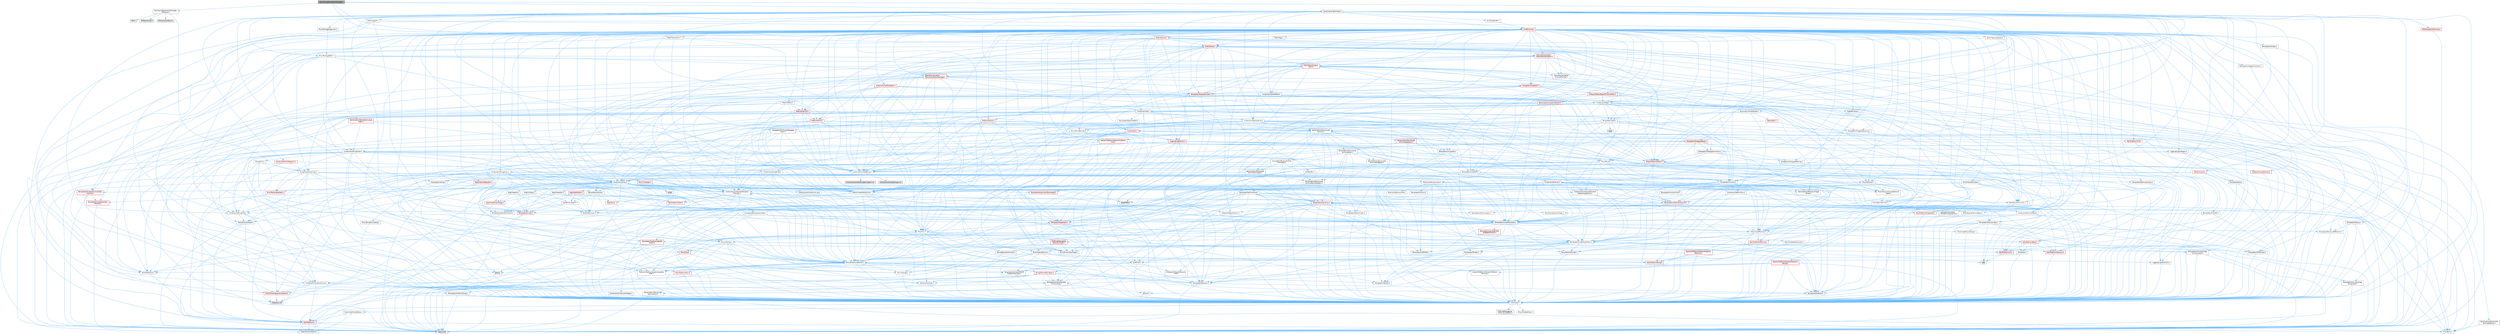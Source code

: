 digraph "RayTracingGeometryManager.h"
{
 // INTERACTIVE_SVG=YES
 // LATEX_PDF_SIZE
  bgcolor="transparent";
  edge [fontname=Helvetica,fontsize=10,labelfontname=Helvetica,labelfontsize=10];
  node [fontname=Helvetica,fontsize=10,shape=box,height=0.2,width=0.4];
  Node1 [id="Node000001",label="RayTracingGeometryManager.h",height=0.2,width=0.4,color="gray40", fillcolor="grey60", style="filled", fontcolor="black",tooltip=" "];
  Node1 -> Node2 [id="edge1_Node000001_Node000002",color="steelblue1",style="solid",tooltip=" "];
  Node2 [id="Node000002",label="RayTracingGeometryManager\lInterface.h",height=0.2,width=0.4,color="grey40", fillcolor="white", style="filled",URL="$d0/d56/RayTracingGeometryManagerInterface_8h.html",tooltip=" "];
  Node2 -> Node3 [id="edge2_Node000002_Node000003",color="steelblue1",style="solid",tooltip=" "];
  Node3 [id="Node000003",label="Containers/ArrayView.h",height=0.2,width=0.4,color="grey40", fillcolor="white", style="filled",URL="$d7/df4/ArrayView_8h.html",tooltip=" "];
  Node3 -> Node4 [id="edge3_Node000003_Node000004",color="steelblue1",style="solid",tooltip=" "];
  Node4 [id="Node000004",label="CoreTypes.h",height=0.2,width=0.4,color="grey40", fillcolor="white", style="filled",URL="$dc/dec/CoreTypes_8h.html",tooltip=" "];
  Node4 -> Node5 [id="edge4_Node000004_Node000005",color="steelblue1",style="solid",tooltip=" "];
  Node5 [id="Node000005",label="HAL/Platform.h",height=0.2,width=0.4,color="red", fillcolor="#FFF0F0", style="filled",URL="$d9/dd0/Platform_8h.html",tooltip=" "];
  Node5 -> Node6 [id="edge5_Node000005_Node000006",color="steelblue1",style="solid",tooltip=" "];
  Node6 [id="Node000006",label="Misc/Build.h",height=0.2,width=0.4,color="grey40", fillcolor="white", style="filled",URL="$d3/dbb/Build_8h.html",tooltip=" "];
  Node5 -> Node8 [id="edge6_Node000005_Node000008",color="steelblue1",style="solid",tooltip=" "];
  Node8 [id="Node000008",label="type_traits",height=0.2,width=0.4,color="grey60", fillcolor="#E0E0E0", style="filled",tooltip=" "];
  Node5 -> Node9 [id="edge7_Node000005_Node000009",color="steelblue1",style="solid",tooltip=" "];
  Node9 [id="Node000009",label="PreprocessorHelpers.h",height=0.2,width=0.4,color="grey40", fillcolor="white", style="filled",URL="$db/ddb/PreprocessorHelpers_8h.html",tooltip=" "];
  Node4 -> Node15 [id="edge8_Node000004_Node000015",color="steelblue1",style="solid",tooltip=" "];
  Node15 [id="Node000015",label="ProfilingDebugging\l/UMemoryDefines.h",height=0.2,width=0.4,color="grey40", fillcolor="white", style="filled",URL="$d2/da2/UMemoryDefines_8h.html",tooltip=" "];
  Node4 -> Node16 [id="edge9_Node000004_Node000016",color="steelblue1",style="solid",tooltip=" "];
  Node16 [id="Node000016",label="Misc/CoreMiscDefines.h",height=0.2,width=0.4,color="grey40", fillcolor="white", style="filled",URL="$da/d38/CoreMiscDefines_8h.html",tooltip=" "];
  Node16 -> Node5 [id="edge10_Node000016_Node000005",color="steelblue1",style="solid",tooltip=" "];
  Node16 -> Node9 [id="edge11_Node000016_Node000009",color="steelblue1",style="solid",tooltip=" "];
  Node4 -> Node17 [id="edge12_Node000004_Node000017",color="steelblue1",style="solid",tooltip=" "];
  Node17 [id="Node000017",label="Misc/CoreDefines.h",height=0.2,width=0.4,color="grey40", fillcolor="white", style="filled",URL="$d3/dd2/CoreDefines_8h.html",tooltip=" "];
  Node3 -> Node18 [id="edge13_Node000003_Node000018",color="steelblue1",style="solid",tooltip=" "];
  Node18 [id="Node000018",label="Containers/ContainersFwd.h",height=0.2,width=0.4,color="grey40", fillcolor="white", style="filled",URL="$d4/d0a/ContainersFwd_8h.html",tooltip=" "];
  Node18 -> Node5 [id="edge14_Node000018_Node000005",color="steelblue1",style="solid",tooltip=" "];
  Node18 -> Node4 [id="edge15_Node000018_Node000004",color="steelblue1",style="solid",tooltip=" "];
  Node18 -> Node19 [id="edge16_Node000018_Node000019",color="steelblue1",style="solid",tooltip=" "];
  Node19 [id="Node000019",label="Traits/IsContiguousContainer.h",height=0.2,width=0.4,color="red", fillcolor="#FFF0F0", style="filled",URL="$d5/d3c/IsContiguousContainer_8h.html",tooltip=" "];
  Node19 -> Node4 [id="edge17_Node000019_Node000004",color="steelblue1",style="solid",tooltip=" "];
  Node19 -> Node21 [id="edge18_Node000019_Node000021",color="steelblue1",style="solid",tooltip=" "];
  Node21 [id="Node000021",label="initializer_list",height=0.2,width=0.4,color="grey60", fillcolor="#E0E0E0", style="filled",tooltip=" "];
  Node3 -> Node22 [id="edge19_Node000003_Node000022",color="steelblue1",style="solid",tooltip=" "];
  Node22 [id="Node000022",label="Misc/AssertionMacros.h",height=0.2,width=0.4,color="grey40", fillcolor="white", style="filled",URL="$d0/dfa/AssertionMacros_8h.html",tooltip=" "];
  Node22 -> Node4 [id="edge20_Node000022_Node000004",color="steelblue1",style="solid",tooltip=" "];
  Node22 -> Node5 [id="edge21_Node000022_Node000005",color="steelblue1",style="solid",tooltip=" "];
  Node22 -> Node23 [id="edge22_Node000022_Node000023",color="steelblue1",style="solid",tooltip=" "];
  Node23 [id="Node000023",label="HAL/PlatformMisc.h",height=0.2,width=0.4,color="red", fillcolor="#FFF0F0", style="filled",URL="$d0/df5/PlatformMisc_8h.html",tooltip=" "];
  Node23 -> Node4 [id="edge23_Node000023_Node000004",color="steelblue1",style="solid",tooltip=" "];
  Node22 -> Node9 [id="edge24_Node000022_Node000009",color="steelblue1",style="solid",tooltip=" "];
  Node22 -> Node55 [id="edge25_Node000022_Node000055",color="steelblue1",style="solid",tooltip=" "];
  Node55 [id="Node000055",label="Templates/EnableIf.h",height=0.2,width=0.4,color="grey40", fillcolor="white", style="filled",URL="$d7/d60/EnableIf_8h.html",tooltip=" "];
  Node55 -> Node4 [id="edge26_Node000055_Node000004",color="steelblue1",style="solid",tooltip=" "];
  Node22 -> Node56 [id="edge27_Node000022_Node000056",color="steelblue1",style="solid",tooltip=" "];
  Node56 [id="Node000056",label="Templates/IsArrayOrRefOf\lTypeByPredicate.h",height=0.2,width=0.4,color="grey40", fillcolor="white", style="filled",URL="$d6/da1/IsArrayOrRefOfTypeByPredicate_8h.html",tooltip=" "];
  Node56 -> Node4 [id="edge28_Node000056_Node000004",color="steelblue1",style="solid",tooltip=" "];
  Node22 -> Node57 [id="edge29_Node000022_Node000057",color="steelblue1",style="solid",tooltip=" "];
  Node57 [id="Node000057",label="Templates/IsValidVariadic\lFunctionArg.h",height=0.2,width=0.4,color="grey40", fillcolor="white", style="filled",URL="$d0/dc8/IsValidVariadicFunctionArg_8h.html",tooltip=" "];
  Node57 -> Node4 [id="edge30_Node000057_Node000004",color="steelblue1",style="solid",tooltip=" "];
  Node57 -> Node58 [id="edge31_Node000057_Node000058",color="steelblue1",style="solid",tooltip=" "];
  Node58 [id="Node000058",label="IsEnum.h",height=0.2,width=0.4,color="grey40", fillcolor="white", style="filled",URL="$d4/de5/IsEnum_8h.html",tooltip=" "];
  Node57 -> Node8 [id="edge32_Node000057_Node000008",color="steelblue1",style="solid",tooltip=" "];
  Node22 -> Node59 [id="edge33_Node000022_Node000059",color="steelblue1",style="solid",tooltip=" "];
  Node59 [id="Node000059",label="Traits/IsCharEncodingCompatible\lWith.h",height=0.2,width=0.4,color="grey40", fillcolor="white", style="filled",URL="$df/dd1/IsCharEncodingCompatibleWith_8h.html",tooltip=" "];
  Node59 -> Node8 [id="edge34_Node000059_Node000008",color="steelblue1",style="solid",tooltip=" "];
  Node59 -> Node60 [id="edge35_Node000059_Node000060",color="steelblue1",style="solid",tooltip=" "];
  Node60 [id="Node000060",label="Traits/IsCharType.h",height=0.2,width=0.4,color="grey40", fillcolor="white", style="filled",URL="$db/d51/IsCharType_8h.html",tooltip=" "];
  Node60 -> Node4 [id="edge36_Node000060_Node000004",color="steelblue1",style="solid",tooltip=" "];
  Node22 -> Node61 [id="edge37_Node000022_Node000061",color="steelblue1",style="solid",tooltip=" "];
  Node61 [id="Node000061",label="Misc/VarArgs.h",height=0.2,width=0.4,color="grey40", fillcolor="white", style="filled",URL="$d5/d6f/VarArgs_8h.html",tooltip=" "];
  Node61 -> Node4 [id="edge38_Node000061_Node000004",color="steelblue1",style="solid",tooltip=" "];
  Node22 -> Node62 [id="edge39_Node000022_Node000062",color="steelblue1",style="solid",tooltip=" "];
  Node62 [id="Node000062",label="String/FormatStringSan.h",height=0.2,width=0.4,color="red", fillcolor="#FFF0F0", style="filled",URL="$d3/d8b/FormatStringSan_8h.html",tooltip=" "];
  Node62 -> Node8 [id="edge40_Node000062_Node000008",color="steelblue1",style="solid",tooltip=" "];
  Node62 -> Node4 [id="edge41_Node000062_Node000004",color="steelblue1",style="solid",tooltip=" "];
  Node62 -> Node63 [id="edge42_Node000062_Node000063",color="steelblue1",style="solid",tooltip=" "];
  Node63 [id="Node000063",label="Templates/Requires.h",height=0.2,width=0.4,color="grey40", fillcolor="white", style="filled",URL="$dc/d96/Requires_8h.html",tooltip=" "];
  Node63 -> Node55 [id="edge43_Node000063_Node000055",color="steelblue1",style="solid",tooltip=" "];
  Node63 -> Node8 [id="edge44_Node000063_Node000008",color="steelblue1",style="solid",tooltip=" "];
  Node62 -> Node64 [id="edge45_Node000062_Node000064",color="steelblue1",style="solid",tooltip=" "];
  Node64 [id="Node000064",label="Templates/Identity.h",height=0.2,width=0.4,color="grey40", fillcolor="white", style="filled",URL="$d0/dd5/Identity_8h.html",tooltip=" "];
  Node62 -> Node57 [id="edge46_Node000062_Node000057",color="steelblue1",style="solid",tooltip=" "];
  Node62 -> Node60 [id="edge47_Node000062_Node000060",color="steelblue1",style="solid",tooltip=" "];
  Node62 -> Node18 [id="edge48_Node000062_Node000018",color="steelblue1",style="solid",tooltip=" "];
  Node22 -> Node68 [id="edge49_Node000022_Node000068",color="steelblue1",style="solid",tooltip=" "];
  Node68 [id="Node000068",label="atomic",height=0.2,width=0.4,color="grey60", fillcolor="#E0E0E0", style="filled",tooltip=" "];
  Node3 -> Node69 [id="edge50_Node000003_Node000069",color="steelblue1",style="solid",tooltip=" "];
  Node69 [id="Node000069",label="Misc/ReverseIterate.h",height=0.2,width=0.4,color="red", fillcolor="#FFF0F0", style="filled",URL="$db/de3/ReverseIterate_8h.html",tooltip=" "];
  Node69 -> Node5 [id="edge51_Node000069_Node000005",color="steelblue1",style="solid",tooltip=" "];
  Node3 -> Node71 [id="edge52_Node000003_Node000071",color="steelblue1",style="solid",tooltip=" "];
  Node71 [id="Node000071",label="Misc/IntrusiveUnsetOptional\lState.h",height=0.2,width=0.4,color="grey40", fillcolor="white", style="filled",URL="$d2/d0a/IntrusiveUnsetOptionalState_8h.html",tooltip=" "];
  Node71 -> Node72 [id="edge53_Node000071_Node000072",color="steelblue1",style="solid",tooltip=" "];
  Node72 [id="Node000072",label="Misc/OptionalFwd.h",height=0.2,width=0.4,color="grey40", fillcolor="white", style="filled",URL="$dc/d50/OptionalFwd_8h.html",tooltip=" "];
  Node3 -> Node73 [id="edge54_Node000003_Node000073",color="steelblue1",style="solid",tooltip=" "];
  Node73 [id="Node000073",label="Templates/Invoke.h",height=0.2,width=0.4,color="red", fillcolor="#FFF0F0", style="filled",URL="$d7/deb/Invoke_8h.html",tooltip=" "];
  Node73 -> Node4 [id="edge55_Node000073_Node000004",color="steelblue1",style="solid",tooltip=" "];
  Node73 -> Node75 [id="edge56_Node000073_Node000075",color="steelblue1",style="solid",tooltip=" "];
  Node75 [id="Node000075",label="Templates/UnrealTemplate.h",height=0.2,width=0.4,color="grey40", fillcolor="white", style="filled",URL="$d4/d24/UnrealTemplate_8h.html",tooltip=" "];
  Node75 -> Node4 [id="edge57_Node000075_Node000004",color="steelblue1",style="solid",tooltip=" "];
  Node75 -> Node76 [id="edge58_Node000075_Node000076",color="steelblue1",style="solid",tooltip=" "];
  Node76 [id="Node000076",label="Templates/IsPointer.h",height=0.2,width=0.4,color="grey40", fillcolor="white", style="filled",URL="$d7/d05/IsPointer_8h.html",tooltip=" "];
  Node76 -> Node4 [id="edge59_Node000076_Node000004",color="steelblue1",style="solid",tooltip=" "];
  Node75 -> Node77 [id="edge60_Node000075_Node000077",color="steelblue1",style="solid",tooltip=" "];
  Node77 [id="Node000077",label="HAL/UnrealMemory.h",height=0.2,width=0.4,color="grey40", fillcolor="white", style="filled",URL="$d9/d96/UnrealMemory_8h.html",tooltip=" "];
  Node77 -> Node4 [id="edge61_Node000077_Node000004",color="steelblue1",style="solid",tooltip=" "];
  Node77 -> Node78 [id="edge62_Node000077_Node000078",color="steelblue1",style="solid",tooltip=" "];
  Node78 [id="Node000078",label="GenericPlatform/GenericPlatform\lMemory.h",height=0.2,width=0.4,color="red", fillcolor="#FFF0F0", style="filled",URL="$dd/d22/GenericPlatformMemory_8h.html",tooltip=" "];
  Node78 -> Node27 [id="edge63_Node000078_Node000027",color="steelblue1",style="solid",tooltip=" "];
  Node27 [id="Node000027",label="CoreFwd.h",height=0.2,width=0.4,color="grey40", fillcolor="white", style="filled",URL="$d1/d1e/CoreFwd_8h.html",tooltip=" "];
  Node27 -> Node4 [id="edge64_Node000027_Node000004",color="steelblue1",style="solid",tooltip=" "];
  Node27 -> Node18 [id="edge65_Node000027_Node000018",color="steelblue1",style="solid",tooltip=" "];
  Node27 -> Node28 [id="edge66_Node000027_Node000028",color="steelblue1",style="solid",tooltip=" "];
  Node28 [id="Node000028",label="Math/MathFwd.h",height=0.2,width=0.4,color="grey40", fillcolor="white", style="filled",URL="$d2/d10/MathFwd_8h.html",tooltip=" "];
  Node28 -> Node5 [id="edge67_Node000028_Node000005",color="steelblue1",style="solid",tooltip=" "];
  Node27 -> Node29 [id="edge68_Node000027_Node000029",color="steelblue1",style="solid",tooltip=" "];
  Node29 [id="Node000029",label="UObject/UObjectHierarchy\lFwd.h",height=0.2,width=0.4,color="grey40", fillcolor="white", style="filled",URL="$d3/d13/UObjectHierarchyFwd_8h.html",tooltip=" "];
  Node78 -> Node4 [id="edge69_Node000078_Node000004",color="steelblue1",style="solid",tooltip=" "];
  Node78 -> Node79 [id="edge70_Node000078_Node000079",color="steelblue1",style="solid",tooltip=" "];
  Node79 [id="Node000079",label="HAL/PlatformString.h",height=0.2,width=0.4,color="red", fillcolor="#FFF0F0", style="filled",URL="$db/db5/PlatformString_8h.html",tooltip=" "];
  Node79 -> Node4 [id="edge71_Node000079_Node000004",color="steelblue1",style="solid",tooltip=" "];
  Node77 -> Node81 [id="edge72_Node000077_Node000081",color="steelblue1",style="solid",tooltip=" "];
  Node81 [id="Node000081",label="HAL/MemoryBase.h",height=0.2,width=0.4,color="red", fillcolor="#FFF0F0", style="filled",URL="$d6/d9f/MemoryBase_8h.html",tooltip=" "];
  Node81 -> Node4 [id="edge73_Node000081_Node000004",color="steelblue1",style="solid",tooltip=" "];
  Node81 -> Node48 [id="edge74_Node000081_Node000048",color="steelblue1",style="solid",tooltip=" "];
  Node48 [id="Node000048",label="HAL/PlatformAtomics.h",height=0.2,width=0.4,color="red", fillcolor="#FFF0F0", style="filled",URL="$d3/d36/PlatformAtomics_8h.html",tooltip=" "];
  Node48 -> Node4 [id="edge75_Node000048_Node000004",color="steelblue1",style="solid",tooltip=" "];
  Node81 -> Node31 [id="edge76_Node000081_Node000031",color="steelblue1",style="solid",tooltip=" "];
  Node31 [id="Node000031",label="HAL/PlatformCrt.h",height=0.2,width=0.4,color="red", fillcolor="#FFF0F0", style="filled",URL="$d8/d75/PlatformCrt_8h.html",tooltip=" "];
  Node31 -> Node32 [id="edge77_Node000031_Node000032",color="steelblue1",style="solid",tooltip=" "];
  Node32 [id="Node000032",label="new",height=0.2,width=0.4,color="grey60", fillcolor="#E0E0E0", style="filled",tooltip=" "];
  Node81 -> Node82 [id="edge78_Node000081_Node000082",color="steelblue1",style="solid",tooltip=" "];
  Node82 [id="Node000082",label="Misc/Exec.h",height=0.2,width=0.4,color="grey40", fillcolor="white", style="filled",URL="$de/ddb/Exec_8h.html",tooltip=" "];
  Node82 -> Node4 [id="edge79_Node000082_Node000004",color="steelblue1",style="solid",tooltip=" "];
  Node82 -> Node22 [id="edge80_Node000082_Node000022",color="steelblue1",style="solid",tooltip=" "];
  Node81 -> Node83 [id="edge81_Node000081_Node000083",color="steelblue1",style="solid",tooltip=" "];
  Node83 [id="Node000083",label="Misc/OutputDevice.h",height=0.2,width=0.4,color="grey40", fillcolor="white", style="filled",URL="$d7/d32/OutputDevice_8h.html",tooltip=" "];
  Node83 -> Node27 [id="edge82_Node000083_Node000027",color="steelblue1",style="solid",tooltip=" "];
  Node83 -> Node4 [id="edge83_Node000083_Node000004",color="steelblue1",style="solid",tooltip=" "];
  Node83 -> Node84 [id="edge84_Node000083_Node000084",color="steelblue1",style="solid",tooltip=" "];
  Node84 [id="Node000084",label="Logging/LogVerbosity.h",height=0.2,width=0.4,color="grey40", fillcolor="white", style="filled",URL="$d2/d8f/LogVerbosity_8h.html",tooltip=" "];
  Node84 -> Node4 [id="edge85_Node000084_Node000004",color="steelblue1",style="solid",tooltip=" "];
  Node83 -> Node61 [id="edge86_Node000083_Node000061",color="steelblue1",style="solid",tooltip=" "];
  Node83 -> Node56 [id="edge87_Node000083_Node000056",color="steelblue1",style="solid",tooltip=" "];
  Node83 -> Node57 [id="edge88_Node000083_Node000057",color="steelblue1",style="solid",tooltip=" "];
  Node83 -> Node59 [id="edge89_Node000083_Node000059",color="steelblue1",style="solid",tooltip=" "];
  Node77 -> Node94 [id="edge90_Node000077_Node000094",color="steelblue1",style="solid",tooltip=" "];
  Node94 [id="Node000094",label="HAL/PlatformMemory.h",height=0.2,width=0.4,color="red", fillcolor="#FFF0F0", style="filled",URL="$de/d68/PlatformMemory_8h.html",tooltip=" "];
  Node94 -> Node4 [id="edge91_Node000094_Node000004",color="steelblue1",style="solid",tooltip=" "];
  Node94 -> Node78 [id="edge92_Node000094_Node000078",color="steelblue1",style="solid",tooltip=" "];
  Node77 -> Node96 [id="edge93_Node000077_Node000096",color="steelblue1",style="solid",tooltip=" "];
  Node96 [id="Node000096",label="ProfilingDebugging\l/MemoryTrace.h",height=0.2,width=0.4,color="red", fillcolor="#FFF0F0", style="filled",URL="$da/dd7/MemoryTrace_8h.html",tooltip=" "];
  Node96 -> Node5 [id="edge94_Node000096_Node000005",color="steelblue1",style="solid",tooltip=" "];
  Node96 -> Node43 [id="edge95_Node000096_Node000043",color="steelblue1",style="solid",tooltip=" "];
  Node43 [id="Node000043",label="Misc/EnumClassFlags.h",height=0.2,width=0.4,color="grey40", fillcolor="white", style="filled",URL="$d8/de7/EnumClassFlags_8h.html",tooltip=" "];
  Node77 -> Node76 [id="edge96_Node000077_Node000076",color="steelblue1",style="solid",tooltip=" "];
  Node75 -> Node97 [id="edge97_Node000075_Node000097",color="steelblue1",style="solid",tooltip=" "];
  Node97 [id="Node000097",label="Templates/CopyQualifiers\lAndRefsFromTo.h",height=0.2,width=0.4,color="red", fillcolor="#FFF0F0", style="filled",URL="$d3/db3/CopyQualifiersAndRefsFromTo_8h.html",tooltip=" "];
  Node75 -> Node99 [id="edge98_Node000075_Node000099",color="steelblue1",style="solid",tooltip=" "];
  Node99 [id="Node000099",label="Templates/UnrealTypeTraits.h",height=0.2,width=0.4,color="grey40", fillcolor="white", style="filled",URL="$d2/d2d/UnrealTypeTraits_8h.html",tooltip=" "];
  Node99 -> Node4 [id="edge99_Node000099_Node000004",color="steelblue1",style="solid",tooltip=" "];
  Node99 -> Node76 [id="edge100_Node000099_Node000076",color="steelblue1",style="solid",tooltip=" "];
  Node99 -> Node22 [id="edge101_Node000099_Node000022",color="steelblue1",style="solid",tooltip=" "];
  Node99 -> Node90 [id="edge102_Node000099_Node000090",color="steelblue1",style="solid",tooltip=" "];
  Node90 [id="Node000090",label="Templates/AndOrNot.h",height=0.2,width=0.4,color="grey40", fillcolor="white", style="filled",URL="$db/d0a/AndOrNot_8h.html",tooltip=" "];
  Node90 -> Node4 [id="edge103_Node000090_Node000004",color="steelblue1",style="solid",tooltip=" "];
  Node99 -> Node55 [id="edge104_Node000099_Node000055",color="steelblue1",style="solid",tooltip=" "];
  Node99 -> Node100 [id="edge105_Node000099_Node000100",color="steelblue1",style="solid",tooltip=" "];
  Node100 [id="Node000100",label="Templates/IsArithmetic.h",height=0.2,width=0.4,color="grey40", fillcolor="white", style="filled",URL="$d2/d5d/IsArithmetic_8h.html",tooltip=" "];
  Node100 -> Node4 [id="edge106_Node000100_Node000004",color="steelblue1",style="solid",tooltip=" "];
  Node99 -> Node58 [id="edge107_Node000099_Node000058",color="steelblue1",style="solid",tooltip=" "];
  Node99 -> Node101 [id="edge108_Node000099_Node000101",color="steelblue1",style="solid",tooltip=" "];
  Node101 [id="Node000101",label="Templates/Models.h",height=0.2,width=0.4,color="grey40", fillcolor="white", style="filled",URL="$d3/d0c/Models_8h.html",tooltip=" "];
  Node101 -> Node64 [id="edge109_Node000101_Node000064",color="steelblue1",style="solid",tooltip=" "];
  Node99 -> Node102 [id="edge110_Node000099_Node000102",color="steelblue1",style="solid",tooltip=" "];
  Node102 [id="Node000102",label="Templates/IsPODType.h",height=0.2,width=0.4,color="grey40", fillcolor="white", style="filled",URL="$d7/db1/IsPODType_8h.html",tooltip=" "];
  Node102 -> Node4 [id="edge111_Node000102_Node000004",color="steelblue1",style="solid",tooltip=" "];
  Node99 -> Node103 [id="edge112_Node000099_Node000103",color="steelblue1",style="solid",tooltip=" "];
  Node103 [id="Node000103",label="Templates/IsUECoreType.h",height=0.2,width=0.4,color="grey40", fillcolor="white", style="filled",URL="$d1/db8/IsUECoreType_8h.html",tooltip=" "];
  Node103 -> Node4 [id="edge113_Node000103_Node000004",color="steelblue1",style="solid",tooltip=" "];
  Node103 -> Node8 [id="edge114_Node000103_Node000008",color="steelblue1",style="solid",tooltip=" "];
  Node99 -> Node91 [id="edge115_Node000099_Node000091",color="steelblue1",style="solid",tooltip=" "];
  Node91 [id="Node000091",label="Templates/IsTriviallyCopy\lConstructible.h",height=0.2,width=0.4,color="grey40", fillcolor="white", style="filled",URL="$d3/d78/IsTriviallyCopyConstructible_8h.html",tooltip=" "];
  Node91 -> Node4 [id="edge116_Node000091_Node000004",color="steelblue1",style="solid",tooltip=" "];
  Node91 -> Node8 [id="edge117_Node000091_Node000008",color="steelblue1",style="solid",tooltip=" "];
  Node75 -> Node104 [id="edge118_Node000075_Node000104",color="steelblue1",style="solid",tooltip=" "];
  Node104 [id="Node000104",label="Templates/RemoveReference.h",height=0.2,width=0.4,color="grey40", fillcolor="white", style="filled",URL="$da/dbe/RemoveReference_8h.html",tooltip=" "];
  Node104 -> Node4 [id="edge119_Node000104_Node000004",color="steelblue1",style="solid",tooltip=" "];
  Node75 -> Node63 [id="edge120_Node000075_Node000063",color="steelblue1",style="solid",tooltip=" "];
  Node75 -> Node105 [id="edge121_Node000075_Node000105",color="steelblue1",style="solid",tooltip=" "];
  Node105 [id="Node000105",label="Templates/TypeCompatible\lBytes.h",height=0.2,width=0.4,color="red", fillcolor="#FFF0F0", style="filled",URL="$df/d0a/TypeCompatibleBytes_8h.html",tooltip=" "];
  Node105 -> Node4 [id="edge122_Node000105_Node000004",color="steelblue1",style="solid",tooltip=" "];
  Node105 -> Node32 [id="edge123_Node000105_Node000032",color="steelblue1",style="solid",tooltip=" "];
  Node105 -> Node8 [id="edge124_Node000105_Node000008",color="steelblue1",style="solid",tooltip=" "];
  Node75 -> Node64 [id="edge125_Node000075_Node000064",color="steelblue1",style="solid",tooltip=" "];
  Node75 -> Node19 [id="edge126_Node000075_Node000019",color="steelblue1",style="solid",tooltip=" "];
  Node75 -> Node106 [id="edge127_Node000075_Node000106",color="steelblue1",style="solid",tooltip=" "];
  Node106 [id="Node000106",label="Traits/UseBitwiseSwap.h",height=0.2,width=0.4,color="grey40", fillcolor="white", style="filled",URL="$db/df3/UseBitwiseSwap_8h.html",tooltip=" "];
  Node106 -> Node4 [id="edge128_Node000106_Node000004",color="steelblue1",style="solid",tooltip=" "];
  Node106 -> Node8 [id="edge129_Node000106_Node000008",color="steelblue1",style="solid",tooltip=" "];
  Node75 -> Node8 [id="edge130_Node000075_Node000008",color="steelblue1",style="solid",tooltip=" "];
  Node73 -> Node8 [id="edge131_Node000073_Node000008",color="steelblue1",style="solid",tooltip=" "];
  Node3 -> Node99 [id="edge132_Node000003_Node000099",color="steelblue1",style="solid",tooltip=" "];
  Node3 -> Node26 [id="edge133_Node000003_Node000026",color="steelblue1",style="solid",tooltip=" "];
  Node26 [id="Node000026",label="Traits/ElementType.h",height=0.2,width=0.4,color="grey40", fillcolor="white", style="filled",URL="$d5/d4f/ElementType_8h.html",tooltip=" "];
  Node26 -> Node5 [id="edge134_Node000026_Node000005",color="steelblue1",style="solid",tooltip=" "];
  Node26 -> Node21 [id="edge135_Node000026_Node000021",color="steelblue1",style="solid",tooltip=" "];
  Node26 -> Node8 [id="edge136_Node000026_Node000008",color="steelblue1",style="solid",tooltip=" "];
  Node3 -> Node107 [id="edge137_Node000003_Node000107",color="steelblue1",style="solid",tooltip=" "];
  Node107 [id="Node000107",label="Containers/Array.h",height=0.2,width=0.4,color="grey40", fillcolor="white", style="filled",URL="$df/dd0/Array_8h.html",tooltip=" "];
  Node107 -> Node4 [id="edge138_Node000107_Node000004",color="steelblue1",style="solid",tooltip=" "];
  Node107 -> Node22 [id="edge139_Node000107_Node000022",color="steelblue1",style="solid",tooltip=" "];
  Node107 -> Node71 [id="edge140_Node000107_Node000071",color="steelblue1",style="solid",tooltip=" "];
  Node107 -> Node69 [id="edge141_Node000107_Node000069",color="steelblue1",style="solid",tooltip=" "];
  Node107 -> Node77 [id="edge142_Node000107_Node000077",color="steelblue1",style="solid",tooltip=" "];
  Node107 -> Node99 [id="edge143_Node000107_Node000099",color="steelblue1",style="solid",tooltip=" "];
  Node107 -> Node75 [id="edge144_Node000107_Node000075",color="steelblue1",style="solid",tooltip=" "];
  Node107 -> Node108 [id="edge145_Node000107_Node000108",color="steelblue1",style="solid",tooltip=" "];
  Node108 [id="Node000108",label="Containers/AllowShrinking.h",height=0.2,width=0.4,color="grey40", fillcolor="white", style="filled",URL="$d7/d1a/AllowShrinking_8h.html",tooltip=" "];
  Node108 -> Node4 [id="edge146_Node000108_Node000004",color="steelblue1",style="solid",tooltip=" "];
  Node107 -> Node109 [id="edge147_Node000107_Node000109",color="steelblue1",style="solid",tooltip=" "];
  Node109 [id="Node000109",label="Containers/ContainerAllocation\lPolicies.h",height=0.2,width=0.4,color="grey40", fillcolor="white", style="filled",URL="$d7/dff/ContainerAllocationPolicies_8h.html",tooltip=" "];
  Node109 -> Node4 [id="edge148_Node000109_Node000004",color="steelblue1",style="solid",tooltip=" "];
  Node109 -> Node110 [id="edge149_Node000109_Node000110",color="steelblue1",style="solid",tooltip=" "];
  Node110 [id="Node000110",label="Containers/ContainerHelpers.h",height=0.2,width=0.4,color="grey40", fillcolor="white", style="filled",URL="$d7/d33/ContainerHelpers_8h.html",tooltip=" "];
  Node110 -> Node4 [id="edge150_Node000110_Node000004",color="steelblue1",style="solid",tooltip=" "];
  Node109 -> Node109 [id="edge151_Node000109_Node000109",color="steelblue1",style="solid",tooltip=" "];
  Node109 -> Node111 [id="edge152_Node000109_Node000111",color="steelblue1",style="solid",tooltip=" "];
  Node111 [id="Node000111",label="HAL/PlatformMath.h",height=0.2,width=0.4,color="red", fillcolor="#FFF0F0", style="filled",URL="$dc/d53/PlatformMath_8h.html",tooltip=" "];
  Node111 -> Node4 [id="edge153_Node000111_Node000004",color="steelblue1",style="solid",tooltip=" "];
  Node109 -> Node77 [id="edge154_Node000109_Node000077",color="steelblue1",style="solid",tooltip=" "];
  Node109 -> Node41 [id="edge155_Node000109_Node000041",color="steelblue1",style="solid",tooltip=" "];
  Node41 [id="Node000041",label="Math/NumericLimits.h",height=0.2,width=0.4,color="grey40", fillcolor="white", style="filled",URL="$df/d1b/NumericLimits_8h.html",tooltip=" "];
  Node41 -> Node4 [id="edge156_Node000041_Node000004",color="steelblue1",style="solid",tooltip=" "];
  Node109 -> Node22 [id="edge157_Node000109_Node000022",color="steelblue1",style="solid",tooltip=" "];
  Node109 -> Node119 [id="edge158_Node000109_Node000119",color="steelblue1",style="solid",tooltip=" "];
  Node119 [id="Node000119",label="Templates/IsPolymorphic.h",height=0.2,width=0.4,color="grey40", fillcolor="white", style="filled",URL="$dc/d20/IsPolymorphic_8h.html",tooltip=" "];
  Node109 -> Node120 [id="edge159_Node000109_Node000120",color="steelblue1",style="solid",tooltip=" "];
  Node120 [id="Node000120",label="Templates/MemoryOps.h",height=0.2,width=0.4,color="grey40", fillcolor="white", style="filled",URL="$db/dea/MemoryOps_8h.html",tooltip=" "];
  Node120 -> Node4 [id="edge160_Node000120_Node000004",color="steelblue1",style="solid",tooltip=" "];
  Node120 -> Node77 [id="edge161_Node000120_Node000077",color="steelblue1",style="solid",tooltip=" "];
  Node120 -> Node92 [id="edge162_Node000120_Node000092",color="steelblue1",style="solid",tooltip=" "];
  Node92 [id="Node000092",label="Templates/IsTriviallyCopy\lAssignable.h",height=0.2,width=0.4,color="grey40", fillcolor="white", style="filled",URL="$d2/df2/IsTriviallyCopyAssignable_8h.html",tooltip=" "];
  Node92 -> Node4 [id="edge163_Node000092_Node000004",color="steelblue1",style="solid",tooltip=" "];
  Node92 -> Node8 [id="edge164_Node000092_Node000008",color="steelblue1",style="solid",tooltip=" "];
  Node120 -> Node91 [id="edge165_Node000120_Node000091",color="steelblue1",style="solid",tooltip=" "];
  Node120 -> Node63 [id="edge166_Node000120_Node000063",color="steelblue1",style="solid",tooltip=" "];
  Node120 -> Node99 [id="edge167_Node000120_Node000099",color="steelblue1",style="solid",tooltip=" "];
  Node120 -> Node106 [id="edge168_Node000120_Node000106",color="steelblue1",style="solid",tooltip=" "];
  Node120 -> Node32 [id="edge169_Node000120_Node000032",color="steelblue1",style="solid",tooltip=" "];
  Node120 -> Node8 [id="edge170_Node000120_Node000008",color="steelblue1",style="solid",tooltip=" "];
  Node109 -> Node105 [id="edge171_Node000109_Node000105",color="steelblue1",style="solid",tooltip=" "];
  Node109 -> Node8 [id="edge172_Node000109_Node000008",color="steelblue1",style="solid",tooltip=" "];
  Node107 -> Node121 [id="edge173_Node000107_Node000121",color="steelblue1",style="solid",tooltip=" "];
  Node121 [id="Node000121",label="Containers/ContainerElement\lTypeCompatibility.h",height=0.2,width=0.4,color="grey40", fillcolor="white", style="filled",URL="$df/ddf/ContainerElementTypeCompatibility_8h.html",tooltip=" "];
  Node121 -> Node4 [id="edge174_Node000121_Node000004",color="steelblue1",style="solid",tooltip=" "];
  Node121 -> Node99 [id="edge175_Node000121_Node000099",color="steelblue1",style="solid",tooltip=" "];
  Node107 -> Node122 [id="edge176_Node000107_Node000122",color="steelblue1",style="solid",tooltip=" "];
  Node122 [id="Node000122",label="Serialization/Archive.h",height=0.2,width=0.4,color="red", fillcolor="#FFF0F0", style="filled",URL="$d7/d3b/Archive_8h.html",tooltip=" "];
  Node122 -> Node27 [id="edge177_Node000122_Node000027",color="steelblue1",style="solid",tooltip=" "];
  Node122 -> Node4 [id="edge178_Node000122_Node000004",color="steelblue1",style="solid",tooltip=" "];
  Node122 -> Node123 [id="edge179_Node000122_Node000123",color="steelblue1",style="solid",tooltip=" "];
  Node123 [id="Node000123",label="HAL/PlatformProperties.h",height=0.2,width=0.4,color="red", fillcolor="#FFF0F0", style="filled",URL="$d9/db0/PlatformProperties_8h.html",tooltip=" "];
  Node123 -> Node4 [id="edge180_Node000123_Node000004",color="steelblue1",style="solid",tooltip=" "];
  Node122 -> Node126 [id="edge181_Node000122_Node000126",color="steelblue1",style="solid",tooltip=" "];
  Node126 [id="Node000126",label="Internationalization\l/TextNamespaceFwd.h",height=0.2,width=0.4,color="grey40", fillcolor="white", style="filled",URL="$d8/d97/TextNamespaceFwd_8h.html",tooltip=" "];
  Node126 -> Node4 [id="edge182_Node000126_Node000004",color="steelblue1",style="solid",tooltip=" "];
  Node122 -> Node28 [id="edge183_Node000122_Node000028",color="steelblue1",style="solid",tooltip=" "];
  Node122 -> Node22 [id="edge184_Node000122_Node000022",color="steelblue1",style="solid",tooltip=" "];
  Node122 -> Node6 [id="edge185_Node000122_Node000006",color="steelblue1",style="solid",tooltip=" "];
  Node122 -> Node42 [id="edge186_Node000122_Node000042",color="steelblue1",style="solid",tooltip=" "];
  Node42 [id="Node000042",label="Misc/CompressionFlags.h",height=0.2,width=0.4,color="grey40", fillcolor="white", style="filled",URL="$d9/d76/CompressionFlags_8h.html",tooltip=" "];
  Node122 -> Node127 [id="edge187_Node000122_Node000127",color="steelblue1",style="solid",tooltip=" "];
  Node127 [id="Node000127",label="Misc/EngineVersionBase.h",height=0.2,width=0.4,color="grey40", fillcolor="white", style="filled",URL="$d5/d2b/EngineVersionBase_8h.html",tooltip=" "];
  Node127 -> Node4 [id="edge188_Node000127_Node000004",color="steelblue1",style="solid",tooltip=" "];
  Node122 -> Node61 [id="edge189_Node000122_Node000061",color="steelblue1",style="solid",tooltip=" "];
  Node122 -> Node55 [id="edge190_Node000122_Node000055",color="steelblue1",style="solid",tooltip=" "];
  Node122 -> Node56 [id="edge191_Node000122_Node000056",color="steelblue1",style="solid",tooltip=" "];
  Node122 -> Node130 [id="edge192_Node000122_Node000130",color="steelblue1",style="solid",tooltip=" "];
  Node130 [id="Node000130",label="Templates/IsEnumClass.h",height=0.2,width=0.4,color="grey40", fillcolor="white", style="filled",URL="$d7/d15/IsEnumClass_8h.html",tooltip=" "];
  Node130 -> Node4 [id="edge193_Node000130_Node000004",color="steelblue1",style="solid",tooltip=" "];
  Node130 -> Node90 [id="edge194_Node000130_Node000090",color="steelblue1",style="solid",tooltip=" "];
  Node122 -> Node57 [id="edge195_Node000122_Node000057",color="steelblue1",style="solid",tooltip=" "];
  Node122 -> Node75 [id="edge196_Node000122_Node000075",color="steelblue1",style="solid",tooltip=" "];
  Node122 -> Node59 [id="edge197_Node000122_Node000059",color="steelblue1",style="solid",tooltip=" "];
  Node122 -> Node131 [id="edge198_Node000122_Node000131",color="steelblue1",style="solid",tooltip=" "];
  Node131 [id="Node000131",label="UObject/ObjectVersion.h",height=0.2,width=0.4,color="grey40", fillcolor="white", style="filled",URL="$da/d63/ObjectVersion_8h.html",tooltip=" "];
  Node131 -> Node4 [id="edge199_Node000131_Node000004",color="steelblue1",style="solid",tooltip=" "];
  Node107 -> Node132 [id="edge200_Node000107_Node000132",color="steelblue1",style="solid",tooltip=" "];
  Node132 [id="Node000132",label="Serialization/MemoryImage\lWriter.h",height=0.2,width=0.4,color="grey40", fillcolor="white", style="filled",URL="$d0/d08/MemoryImageWriter_8h.html",tooltip=" "];
  Node132 -> Node4 [id="edge201_Node000132_Node000004",color="steelblue1",style="solid",tooltip=" "];
  Node132 -> Node133 [id="edge202_Node000132_Node000133",color="steelblue1",style="solid",tooltip=" "];
  Node133 [id="Node000133",label="Serialization/MemoryLayout.h",height=0.2,width=0.4,color="red", fillcolor="#FFF0F0", style="filled",URL="$d7/d66/MemoryLayout_8h.html",tooltip=" "];
  Node133 -> Node136 [id="edge203_Node000133_Node000136",color="steelblue1",style="solid",tooltip=" "];
  Node136 [id="Node000136",label="Containers/EnumAsByte.h",height=0.2,width=0.4,color="grey40", fillcolor="white", style="filled",URL="$d6/d9a/EnumAsByte_8h.html",tooltip=" "];
  Node136 -> Node4 [id="edge204_Node000136_Node000004",color="steelblue1",style="solid",tooltip=" "];
  Node136 -> Node102 [id="edge205_Node000136_Node000102",color="steelblue1",style="solid",tooltip=" "];
  Node136 -> Node137 [id="edge206_Node000136_Node000137",color="steelblue1",style="solid",tooltip=" "];
  Node137 [id="Node000137",label="Templates/TypeHash.h",height=0.2,width=0.4,color="red", fillcolor="#FFF0F0", style="filled",URL="$d1/d62/TypeHash_8h.html",tooltip=" "];
  Node137 -> Node4 [id="edge207_Node000137_Node000004",color="steelblue1",style="solid",tooltip=" "];
  Node137 -> Node63 [id="edge208_Node000137_Node000063",color="steelblue1",style="solid",tooltip=" "];
  Node137 -> Node138 [id="edge209_Node000137_Node000138",color="steelblue1",style="solid",tooltip=" "];
  Node138 [id="Node000138",label="Misc/Crc.h",height=0.2,width=0.4,color="grey40", fillcolor="white", style="filled",URL="$d4/dd2/Crc_8h.html",tooltip=" "];
  Node138 -> Node4 [id="edge210_Node000138_Node000004",color="steelblue1",style="solid",tooltip=" "];
  Node138 -> Node79 [id="edge211_Node000138_Node000079",color="steelblue1",style="solid",tooltip=" "];
  Node138 -> Node22 [id="edge212_Node000138_Node000022",color="steelblue1",style="solid",tooltip=" "];
  Node138 -> Node139 [id="edge213_Node000138_Node000139",color="steelblue1",style="solid",tooltip=" "];
  Node139 [id="Node000139",label="Misc/CString.h",height=0.2,width=0.4,color="grey40", fillcolor="white", style="filled",URL="$d2/d49/CString_8h.html",tooltip=" "];
  Node139 -> Node4 [id="edge214_Node000139_Node000004",color="steelblue1",style="solid",tooltip=" "];
  Node139 -> Node31 [id="edge215_Node000139_Node000031",color="steelblue1",style="solid",tooltip=" "];
  Node139 -> Node79 [id="edge216_Node000139_Node000079",color="steelblue1",style="solid",tooltip=" "];
  Node139 -> Node22 [id="edge217_Node000139_Node000022",color="steelblue1",style="solid",tooltip=" "];
  Node139 -> Node140 [id="edge218_Node000139_Node000140",color="steelblue1",style="solid",tooltip=" "];
  Node140 [id="Node000140",label="Misc/Char.h",height=0.2,width=0.4,color="red", fillcolor="#FFF0F0", style="filled",URL="$d0/d58/Char_8h.html",tooltip=" "];
  Node140 -> Node4 [id="edge219_Node000140_Node000004",color="steelblue1",style="solid",tooltip=" "];
  Node140 -> Node8 [id="edge220_Node000140_Node000008",color="steelblue1",style="solid",tooltip=" "];
  Node139 -> Node61 [id="edge221_Node000139_Node000061",color="steelblue1",style="solid",tooltip=" "];
  Node139 -> Node56 [id="edge222_Node000139_Node000056",color="steelblue1",style="solid",tooltip=" "];
  Node139 -> Node57 [id="edge223_Node000139_Node000057",color="steelblue1",style="solid",tooltip=" "];
  Node139 -> Node59 [id="edge224_Node000139_Node000059",color="steelblue1",style="solid",tooltip=" "];
  Node138 -> Node140 [id="edge225_Node000138_Node000140",color="steelblue1",style="solid",tooltip=" "];
  Node138 -> Node99 [id="edge226_Node000138_Node000099",color="steelblue1",style="solid",tooltip=" "];
  Node138 -> Node60 [id="edge227_Node000138_Node000060",color="steelblue1",style="solid",tooltip=" "];
  Node137 -> Node8 [id="edge228_Node000137_Node000008",color="steelblue1",style="solid",tooltip=" "];
  Node133 -> Node25 [id="edge229_Node000133_Node000025",color="steelblue1",style="solid",tooltip=" "];
  Node25 [id="Node000025",label="Containers/StringFwd.h",height=0.2,width=0.4,color="grey40", fillcolor="white", style="filled",URL="$df/d37/StringFwd_8h.html",tooltip=" "];
  Node25 -> Node4 [id="edge230_Node000025_Node000004",color="steelblue1",style="solid",tooltip=" "];
  Node25 -> Node26 [id="edge231_Node000025_Node000026",color="steelblue1",style="solid",tooltip=" "];
  Node25 -> Node19 [id="edge232_Node000025_Node000019",color="steelblue1",style="solid",tooltip=" "];
  Node133 -> Node77 [id="edge233_Node000133_Node000077",color="steelblue1",style="solid",tooltip=" "];
  Node133 -> Node55 [id="edge234_Node000133_Node000055",color="steelblue1",style="solid",tooltip=" "];
  Node133 -> Node119 [id="edge235_Node000133_Node000119",color="steelblue1",style="solid",tooltip=" "];
  Node133 -> Node101 [id="edge236_Node000133_Node000101",color="steelblue1",style="solid",tooltip=" "];
  Node133 -> Node75 [id="edge237_Node000133_Node000075",color="steelblue1",style="solid",tooltip=" "];
  Node107 -> Node146 [id="edge238_Node000107_Node000146",color="steelblue1",style="solid",tooltip=" "];
  Node146 [id="Node000146",label="Algo/Heapify.h",height=0.2,width=0.4,color="grey40", fillcolor="white", style="filled",URL="$d0/d2a/Heapify_8h.html",tooltip=" "];
  Node146 -> Node147 [id="edge239_Node000146_Node000147",color="steelblue1",style="solid",tooltip=" "];
  Node147 [id="Node000147",label="Algo/Impl/BinaryHeap.h",height=0.2,width=0.4,color="red", fillcolor="#FFF0F0", style="filled",URL="$d7/da3/Algo_2Impl_2BinaryHeap_8h.html",tooltip=" "];
  Node147 -> Node73 [id="edge240_Node000147_Node000073",color="steelblue1",style="solid",tooltip=" "];
  Node147 -> Node8 [id="edge241_Node000147_Node000008",color="steelblue1",style="solid",tooltip=" "];
  Node146 -> Node150 [id="edge242_Node000146_Node000150",color="steelblue1",style="solid",tooltip=" "];
  Node150 [id="Node000150",label="Templates/IdentityFunctor.h",height=0.2,width=0.4,color="grey40", fillcolor="white", style="filled",URL="$d7/d2e/IdentityFunctor_8h.html",tooltip=" "];
  Node150 -> Node5 [id="edge243_Node000150_Node000005",color="steelblue1",style="solid",tooltip=" "];
  Node146 -> Node73 [id="edge244_Node000146_Node000073",color="steelblue1",style="solid",tooltip=" "];
  Node146 -> Node151 [id="edge245_Node000146_Node000151",color="steelblue1",style="solid",tooltip=" "];
  Node151 [id="Node000151",label="Templates/Less.h",height=0.2,width=0.4,color="grey40", fillcolor="white", style="filled",URL="$de/dc8/Less_8h.html",tooltip=" "];
  Node151 -> Node4 [id="edge246_Node000151_Node000004",color="steelblue1",style="solid",tooltip=" "];
  Node151 -> Node75 [id="edge247_Node000151_Node000075",color="steelblue1",style="solid",tooltip=" "];
  Node146 -> Node75 [id="edge248_Node000146_Node000075",color="steelblue1",style="solid",tooltip=" "];
  Node107 -> Node152 [id="edge249_Node000107_Node000152",color="steelblue1",style="solid",tooltip=" "];
  Node152 [id="Node000152",label="Algo/HeapSort.h",height=0.2,width=0.4,color="grey40", fillcolor="white", style="filled",URL="$d3/d92/HeapSort_8h.html",tooltip=" "];
  Node152 -> Node147 [id="edge250_Node000152_Node000147",color="steelblue1",style="solid",tooltip=" "];
  Node152 -> Node150 [id="edge251_Node000152_Node000150",color="steelblue1",style="solid",tooltip=" "];
  Node152 -> Node151 [id="edge252_Node000152_Node000151",color="steelblue1",style="solid",tooltip=" "];
  Node152 -> Node75 [id="edge253_Node000152_Node000075",color="steelblue1",style="solid",tooltip=" "];
  Node107 -> Node153 [id="edge254_Node000107_Node000153",color="steelblue1",style="solid",tooltip=" "];
  Node153 [id="Node000153",label="Algo/IsHeap.h",height=0.2,width=0.4,color="grey40", fillcolor="white", style="filled",URL="$de/d32/IsHeap_8h.html",tooltip=" "];
  Node153 -> Node147 [id="edge255_Node000153_Node000147",color="steelblue1",style="solid",tooltip=" "];
  Node153 -> Node150 [id="edge256_Node000153_Node000150",color="steelblue1",style="solid",tooltip=" "];
  Node153 -> Node73 [id="edge257_Node000153_Node000073",color="steelblue1",style="solid",tooltip=" "];
  Node153 -> Node151 [id="edge258_Node000153_Node000151",color="steelblue1",style="solid",tooltip=" "];
  Node153 -> Node75 [id="edge259_Node000153_Node000075",color="steelblue1",style="solid",tooltip=" "];
  Node107 -> Node147 [id="edge260_Node000107_Node000147",color="steelblue1",style="solid",tooltip=" "];
  Node107 -> Node154 [id="edge261_Node000107_Node000154",color="steelblue1",style="solid",tooltip=" "];
  Node154 [id="Node000154",label="Algo/StableSort.h",height=0.2,width=0.4,color="red", fillcolor="#FFF0F0", style="filled",URL="$d7/d3c/StableSort_8h.html",tooltip=" "];
  Node154 -> Node155 [id="edge262_Node000154_Node000155",color="steelblue1",style="solid",tooltip=" "];
  Node155 [id="Node000155",label="Algo/BinarySearch.h",height=0.2,width=0.4,color="grey40", fillcolor="white", style="filled",URL="$db/db4/BinarySearch_8h.html",tooltip=" "];
  Node155 -> Node150 [id="edge263_Node000155_Node000150",color="steelblue1",style="solid",tooltip=" "];
  Node155 -> Node73 [id="edge264_Node000155_Node000073",color="steelblue1",style="solid",tooltip=" "];
  Node155 -> Node151 [id="edge265_Node000155_Node000151",color="steelblue1",style="solid",tooltip=" "];
  Node154 -> Node150 [id="edge266_Node000154_Node000150",color="steelblue1",style="solid",tooltip=" "];
  Node154 -> Node73 [id="edge267_Node000154_Node000073",color="steelblue1",style="solid",tooltip=" "];
  Node154 -> Node151 [id="edge268_Node000154_Node000151",color="steelblue1",style="solid",tooltip=" "];
  Node154 -> Node75 [id="edge269_Node000154_Node000075",color="steelblue1",style="solid",tooltip=" "];
  Node107 -> Node157 [id="edge270_Node000107_Node000157",color="steelblue1",style="solid",tooltip=" "];
  Node157 [id="Node000157",label="Concepts/GetTypeHashable.h",height=0.2,width=0.4,color="grey40", fillcolor="white", style="filled",URL="$d3/da2/GetTypeHashable_8h.html",tooltip=" "];
  Node157 -> Node4 [id="edge271_Node000157_Node000004",color="steelblue1",style="solid",tooltip=" "];
  Node157 -> Node137 [id="edge272_Node000157_Node000137",color="steelblue1",style="solid",tooltip=" "];
  Node107 -> Node150 [id="edge273_Node000107_Node000150",color="steelblue1",style="solid",tooltip=" "];
  Node107 -> Node73 [id="edge274_Node000107_Node000073",color="steelblue1",style="solid",tooltip=" "];
  Node107 -> Node151 [id="edge275_Node000107_Node000151",color="steelblue1",style="solid",tooltip=" "];
  Node107 -> Node158 [id="edge276_Node000107_Node000158",color="steelblue1",style="solid",tooltip=" "];
  Node158 [id="Node000158",label="Templates/LosesQualifiers\lFromTo.h",height=0.2,width=0.4,color="red", fillcolor="#FFF0F0", style="filled",URL="$d2/db3/LosesQualifiersFromTo_8h.html",tooltip=" "];
  Node158 -> Node8 [id="edge277_Node000158_Node000008",color="steelblue1",style="solid",tooltip=" "];
  Node107 -> Node63 [id="edge278_Node000107_Node000063",color="steelblue1",style="solid",tooltip=" "];
  Node107 -> Node159 [id="edge279_Node000107_Node000159",color="steelblue1",style="solid",tooltip=" "];
  Node159 [id="Node000159",label="Templates/Sorting.h",height=0.2,width=0.4,color="grey40", fillcolor="white", style="filled",URL="$d3/d9e/Sorting_8h.html",tooltip=" "];
  Node159 -> Node4 [id="edge280_Node000159_Node000004",color="steelblue1",style="solid",tooltip=" "];
  Node159 -> Node155 [id="edge281_Node000159_Node000155",color="steelblue1",style="solid",tooltip=" "];
  Node159 -> Node160 [id="edge282_Node000159_Node000160",color="steelblue1",style="solid",tooltip=" "];
  Node160 [id="Node000160",label="Algo/Sort.h",height=0.2,width=0.4,color="red", fillcolor="#FFF0F0", style="filled",URL="$d1/d87/Sort_8h.html",tooltip=" "];
  Node159 -> Node111 [id="edge283_Node000159_Node000111",color="steelblue1",style="solid",tooltip=" "];
  Node159 -> Node151 [id="edge284_Node000159_Node000151",color="steelblue1",style="solid",tooltip=" "];
  Node107 -> Node163 [id="edge285_Node000107_Node000163",color="steelblue1",style="solid",tooltip=" "];
  Node163 [id="Node000163",label="Templates/AlignmentTemplates.h",height=0.2,width=0.4,color="red", fillcolor="#FFF0F0", style="filled",URL="$dd/d32/AlignmentTemplates_8h.html",tooltip=" "];
  Node163 -> Node4 [id="edge286_Node000163_Node000004",color="steelblue1",style="solid",tooltip=" "];
  Node163 -> Node76 [id="edge287_Node000163_Node000076",color="steelblue1",style="solid",tooltip=" "];
  Node107 -> Node26 [id="edge288_Node000107_Node000026",color="steelblue1",style="solid",tooltip=" "];
  Node107 -> Node117 [id="edge289_Node000107_Node000117",color="steelblue1",style="solid",tooltip=" "];
  Node117 [id="Node000117",label="limits",height=0.2,width=0.4,color="grey60", fillcolor="#E0E0E0", style="filled",tooltip=" "];
  Node107 -> Node8 [id="edge290_Node000107_Node000008",color="steelblue1",style="solid",tooltip=" "];
  Node3 -> Node162 [id="edge291_Node000003_Node000162",color="steelblue1",style="solid",tooltip=" "];
  Node162 [id="Node000162",label="Math/UnrealMathUtility.h",height=0.2,width=0.4,color="grey40", fillcolor="white", style="filled",URL="$db/db8/UnrealMathUtility_8h.html",tooltip=" "];
  Node162 -> Node4 [id="edge292_Node000162_Node000004",color="steelblue1",style="solid",tooltip=" "];
  Node162 -> Node22 [id="edge293_Node000162_Node000022",color="steelblue1",style="solid",tooltip=" "];
  Node162 -> Node111 [id="edge294_Node000162_Node000111",color="steelblue1",style="solid",tooltip=" "];
  Node162 -> Node28 [id="edge295_Node000162_Node000028",color="steelblue1",style="solid",tooltip=" "];
  Node162 -> Node64 [id="edge296_Node000162_Node000064",color="steelblue1",style="solid",tooltip=" "];
  Node162 -> Node63 [id="edge297_Node000162_Node000063",color="steelblue1",style="solid",tooltip=" "];
  Node3 -> Node8 [id="edge298_Node000003_Node000008",color="steelblue1",style="solid",tooltip=" "];
  Node2 -> Node164 [id="edge299_Node000002_Node000164",color="steelblue1",style="solid",tooltip=" "];
  Node164 [id="Node000164",label="RHI.h",height=0.2,width=0.4,color="grey60", fillcolor="#E0E0E0", style="filled",tooltip=" "];
  Node2 -> Node165 [id="edge300_Node000002_Node000165",color="steelblue1",style="solid",tooltip=" "];
  Node165 [id="Node000165",label="RHIResources.h",height=0.2,width=0.4,color="grey60", fillcolor="#E0E0E0", style="filled",tooltip=" "];
  Node2 -> Node166 [id="edge301_Node000002_Node000166",color="steelblue1",style="solid",tooltip=" "];
  Node166 [id="Node000166",label="RHICommandList.h",height=0.2,width=0.4,color="grey60", fillcolor="#E0E0E0", style="filled",tooltip=" "];
  Node1 -> Node167 [id="edge302_Node000001_Node000167",color="steelblue1",style="solid",tooltip=" "];
  Node167 [id="Node000167",label="Containers/SparseArray.h",height=0.2,width=0.4,color="grey40", fillcolor="white", style="filled",URL="$d5/dbf/SparseArray_8h.html",tooltip=" "];
  Node167 -> Node4 [id="edge303_Node000167_Node000004",color="steelblue1",style="solid",tooltip=" "];
  Node167 -> Node22 [id="edge304_Node000167_Node000022",color="steelblue1",style="solid",tooltip=" "];
  Node167 -> Node77 [id="edge305_Node000167_Node000077",color="steelblue1",style="solid",tooltip=" "];
  Node167 -> Node99 [id="edge306_Node000167_Node000099",color="steelblue1",style="solid",tooltip=" "];
  Node167 -> Node75 [id="edge307_Node000167_Node000075",color="steelblue1",style="solid",tooltip=" "];
  Node167 -> Node109 [id="edge308_Node000167_Node000109",color="steelblue1",style="solid",tooltip=" "];
  Node167 -> Node151 [id="edge309_Node000167_Node000151",color="steelblue1",style="solid",tooltip=" "];
  Node167 -> Node107 [id="edge310_Node000167_Node000107",color="steelblue1",style="solid",tooltip=" "];
  Node167 -> Node162 [id="edge311_Node000167_Node000162",color="steelblue1",style="solid",tooltip=" "];
  Node167 -> Node168 [id="edge312_Node000167_Node000168",color="steelblue1",style="solid",tooltip=" "];
  Node168 [id="Node000168",label="Containers/ScriptArray.h",height=0.2,width=0.4,color="grey40", fillcolor="white", style="filled",URL="$dc/daf/ScriptArray_8h.html",tooltip=" "];
  Node168 -> Node4 [id="edge313_Node000168_Node000004",color="steelblue1",style="solid",tooltip=" "];
  Node168 -> Node22 [id="edge314_Node000168_Node000022",color="steelblue1",style="solid",tooltip=" "];
  Node168 -> Node77 [id="edge315_Node000168_Node000077",color="steelblue1",style="solid",tooltip=" "];
  Node168 -> Node108 [id="edge316_Node000168_Node000108",color="steelblue1",style="solid",tooltip=" "];
  Node168 -> Node109 [id="edge317_Node000168_Node000109",color="steelblue1",style="solid",tooltip=" "];
  Node168 -> Node107 [id="edge318_Node000168_Node000107",color="steelblue1",style="solid",tooltip=" "];
  Node168 -> Node21 [id="edge319_Node000168_Node000021",color="steelblue1",style="solid",tooltip=" "];
  Node167 -> Node169 [id="edge320_Node000167_Node000169",color="steelblue1",style="solid",tooltip=" "];
  Node169 [id="Node000169",label="Containers/BitArray.h",height=0.2,width=0.4,color="grey40", fillcolor="white", style="filled",URL="$d1/de4/BitArray_8h.html",tooltip=" "];
  Node169 -> Node109 [id="edge321_Node000169_Node000109",color="steelblue1",style="solid",tooltip=" "];
  Node169 -> Node4 [id="edge322_Node000169_Node000004",color="steelblue1",style="solid",tooltip=" "];
  Node169 -> Node48 [id="edge323_Node000169_Node000048",color="steelblue1",style="solid",tooltip=" "];
  Node169 -> Node77 [id="edge324_Node000169_Node000077",color="steelblue1",style="solid",tooltip=" "];
  Node169 -> Node162 [id="edge325_Node000169_Node000162",color="steelblue1",style="solid",tooltip=" "];
  Node169 -> Node22 [id="edge326_Node000169_Node000022",color="steelblue1",style="solid",tooltip=" "];
  Node169 -> Node43 [id="edge327_Node000169_Node000043",color="steelblue1",style="solid",tooltip=" "];
  Node169 -> Node122 [id="edge328_Node000169_Node000122",color="steelblue1",style="solid",tooltip=" "];
  Node169 -> Node132 [id="edge329_Node000169_Node000132",color="steelblue1",style="solid",tooltip=" "];
  Node169 -> Node133 [id="edge330_Node000169_Node000133",color="steelblue1",style="solid",tooltip=" "];
  Node169 -> Node55 [id="edge331_Node000169_Node000055",color="steelblue1",style="solid",tooltip=" "];
  Node169 -> Node73 [id="edge332_Node000169_Node000073",color="steelblue1",style="solid",tooltip=" "];
  Node169 -> Node75 [id="edge333_Node000169_Node000075",color="steelblue1",style="solid",tooltip=" "];
  Node169 -> Node99 [id="edge334_Node000169_Node000099",color="steelblue1",style="solid",tooltip=" "];
  Node167 -> Node170 [id="edge335_Node000167_Node000170",color="steelblue1",style="solid",tooltip=" "];
  Node170 [id="Node000170",label="Serialization/Structured\lArchive.h",height=0.2,width=0.4,color="grey40", fillcolor="white", style="filled",URL="$d9/d1e/StructuredArchive_8h.html",tooltip=" "];
  Node170 -> Node107 [id="edge336_Node000170_Node000107",color="steelblue1",style="solid",tooltip=" "];
  Node170 -> Node109 [id="edge337_Node000170_Node000109",color="steelblue1",style="solid",tooltip=" "];
  Node170 -> Node4 [id="edge338_Node000170_Node000004",color="steelblue1",style="solid",tooltip=" "];
  Node170 -> Node171 [id="edge339_Node000170_Node000171",color="steelblue1",style="solid",tooltip=" "];
  Node171 [id="Node000171",label="Formatters/BinaryArchive\lFormatter.h",height=0.2,width=0.4,color="grey40", fillcolor="white", style="filled",URL="$d2/d01/BinaryArchiveFormatter_8h.html",tooltip=" "];
  Node171 -> Node107 [id="edge340_Node000171_Node000107",color="steelblue1",style="solid",tooltip=" "];
  Node171 -> Node5 [id="edge341_Node000171_Node000005",color="steelblue1",style="solid",tooltip=" "];
  Node171 -> Node122 [id="edge342_Node000171_Node000122",color="steelblue1",style="solid",tooltip=" "];
  Node171 -> Node172 [id="edge343_Node000171_Node000172",color="steelblue1",style="solid",tooltip=" "];
  Node172 [id="Node000172",label="Serialization/Structured\lArchiveFormatter.h",height=0.2,width=0.4,color="grey40", fillcolor="white", style="filled",URL="$db/dfe/StructuredArchiveFormatter_8h.html",tooltip=" "];
  Node172 -> Node107 [id="edge344_Node000172_Node000107",color="steelblue1",style="solid",tooltip=" "];
  Node172 -> Node27 [id="edge345_Node000172_Node000027",color="steelblue1",style="solid",tooltip=" "];
  Node172 -> Node4 [id="edge346_Node000172_Node000004",color="steelblue1",style="solid",tooltip=" "];
  Node172 -> Node173 [id="edge347_Node000172_Node000173",color="steelblue1",style="solid",tooltip=" "];
  Node173 [id="Node000173",label="Serialization/Structured\lArchiveNameHelpers.h",height=0.2,width=0.4,color="grey40", fillcolor="white", style="filled",URL="$d0/d7b/StructuredArchiveNameHelpers_8h.html",tooltip=" "];
  Node173 -> Node4 [id="edge348_Node000173_Node000004",color="steelblue1",style="solid",tooltip=" "];
  Node173 -> Node64 [id="edge349_Node000173_Node000064",color="steelblue1",style="solid",tooltip=" "];
  Node171 -> Node173 [id="edge350_Node000171_Node000173",color="steelblue1",style="solid",tooltip=" "];
  Node170 -> Node6 [id="edge351_Node000170_Node000006",color="steelblue1",style="solid",tooltip=" "];
  Node170 -> Node122 [id="edge352_Node000170_Node000122",color="steelblue1",style="solid",tooltip=" "];
  Node170 -> Node174 [id="edge353_Node000170_Node000174",color="steelblue1",style="solid",tooltip=" "];
  Node174 [id="Node000174",label="Serialization/Structured\lArchiveAdapters.h",height=0.2,width=0.4,color="red", fillcolor="#FFF0F0", style="filled",URL="$d3/de1/StructuredArchiveAdapters_8h.html",tooltip=" "];
  Node174 -> Node4 [id="edge354_Node000174_Node000004",color="steelblue1",style="solid",tooltip=" "];
  Node174 -> Node101 [id="edge355_Node000174_Node000101",color="steelblue1",style="solid",tooltip=" "];
  Node174 -> Node177 [id="edge356_Node000174_Node000177",color="steelblue1",style="solid",tooltip=" "];
  Node177 [id="Node000177",label="Serialization/Structured\lArchiveSlots.h",height=0.2,width=0.4,color="grey40", fillcolor="white", style="filled",URL="$d2/d87/StructuredArchiveSlots_8h.html",tooltip=" "];
  Node177 -> Node107 [id="edge357_Node000177_Node000107",color="steelblue1",style="solid",tooltip=" "];
  Node177 -> Node4 [id="edge358_Node000177_Node000004",color="steelblue1",style="solid",tooltip=" "];
  Node177 -> Node171 [id="edge359_Node000177_Node000171",color="steelblue1",style="solid",tooltip=" "];
  Node177 -> Node6 [id="edge360_Node000177_Node000006",color="steelblue1",style="solid",tooltip=" "];
  Node177 -> Node178 [id="edge361_Node000177_Node000178",color="steelblue1",style="solid",tooltip=" "];
  Node178 [id="Node000178",label="Misc/Optional.h",height=0.2,width=0.4,color="grey40", fillcolor="white", style="filled",URL="$d2/dae/Optional_8h.html",tooltip=" "];
  Node178 -> Node4 [id="edge362_Node000178_Node000004",color="steelblue1",style="solid",tooltip=" "];
  Node178 -> Node22 [id="edge363_Node000178_Node000022",color="steelblue1",style="solid",tooltip=" "];
  Node178 -> Node71 [id="edge364_Node000178_Node000071",color="steelblue1",style="solid",tooltip=" "];
  Node178 -> Node72 [id="edge365_Node000178_Node000072",color="steelblue1",style="solid",tooltip=" "];
  Node178 -> Node120 [id="edge366_Node000178_Node000120",color="steelblue1",style="solid",tooltip=" "];
  Node178 -> Node75 [id="edge367_Node000178_Node000075",color="steelblue1",style="solid",tooltip=" "];
  Node178 -> Node122 [id="edge368_Node000178_Node000122",color="steelblue1",style="solid",tooltip=" "];
  Node177 -> Node122 [id="edge369_Node000177_Node000122",color="steelblue1",style="solid",tooltip=" "];
  Node177 -> Node179 [id="edge370_Node000177_Node000179",color="steelblue1",style="solid",tooltip=" "];
  Node179 [id="Node000179",label="Serialization/Structured\lArchiveFwd.h",height=0.2,width=0.4,color="grey40", fillcolor="white", style="filled",URL="$d2/df9/StructuredArchiveFwd_8h.html",tooltip=" "];
  Node179 -> Node4 [id="edge371_Node000179_Node000004",color="steelblue1",style="solid",tooltip=" "];
  Node179 -> Node6 [id="edge372_Node000179_Node000006",color="steelblue1",style="solid",tooltip=" "];
  Node179 -> Node8 [id="edge373_Node000179_Node000008",color="steelblue1",style="solid",tooltip=" "];
  Node177 -> Node173 [id="edge374_Node000177_Node000173",color="steelblue1",style="solid",tooltip=" "];
  Node177 -> Node180 [id="edge375_Node000177_Node000180",color="steelblue1",style="solid",tooltip=" "];
  Node180 [id="Node000180",label="Serialization/Structured\lArchiveSlotBase.h",height=0.2,width=0.4,color="grey40", fillcolor="white", style="filled",URL="$d9/d9a/StructuredArchiveSlotBase_8h.html",tooltip=" "];
  Node180 -> Node4 [id="edge376_Node000180_Node000004",color="steelblue1",style="solid",tooltip=" "];
  Node177 -> Node55 [id="edge377_Node000177_Node000055",color="steelblue1",style="solid",tooltip=" "];
  Node177 -> Node130 [id="edge378_Node000177_Node000130",color="steelblue1",style="solid",tooltip=" "];
  Node174 -> Node181 [id="edge379_Node000174_Node000181",color="steelblue1",style="solid",tooltip=" "];
  Node181 [id="Node000181",label="Templates/UniqueObj.h",height=0.2,width=0.4,color="grey40", fillcolor="white", style="filled",URL="$da/d95/UniqueObj_8h.html",tooltip=" "];
  Node181 -> Node4 [id="edge380_Node000181_Node000004",color="steelblue1",style="solid",tooltip=" "];
  Node181 -> Node182 [id="edge381_Node000181_Node000182",color="steelblue1",style="solid",tooltip=" "];
  Node182 [id="Node000182",label="Templates/UniquePtr.h",height=0.2,width=0.4,color="grey40", fillcolor="white", style="filled",URL="$de/d1a/UniquePtr_8h.html",tooltip=" "];
  Node182 -> Node4 [id="edge382_Node000182_Node000004",color="steelblue1",style="solid",tooltip=" "];
  Node182 -> Node75 [id="edge383_Node000182_Node000075",color="steelblue1",style="solid",tooltip=" "];
  Node182 -> Node183 [id="edge384_Node000182_Node000183",color="steelblue1",style="solid",tooltip=" "];
  Node183 [id="Node000183",label="Templates/IsArray.h",height=0.2,width=0.4,color="grey40", fillcolor="white", style="filled",URL="$d8/d8d/IsArray_8h.html",tooltip=" "];
  Node183 -> Node4 [id="edge385_Node000183_Node000004",color="steelblue1",style="solid",tooltip=" "];
  Node182 -> Node184 [id="edge386_Node000182_Node000184",color="steelblue1",style="solid",tooltip=" "];
  Node184 [id="Node000184",label="Templates/RemoveExtent.h",height=0.2,width=0.4,color="grey40", fillcolor="white", style="filled",URL="$dc/de9/RemoveExtent_8h.html",tooltip=" "];
  Node184 -> Node4 [id="edge387_Node000184_Node000004",color="steelblue1",style="solid",tooltip=" "];
  Node182 -> Node63 [id="edge388_Node000182_Node000063",color="steelblue1",style="solid",tooltip=" "];
  Node182 -> Node133 [id="edge389_Node000182_Node000133",color="steelblue1",style="solid",tooltip=" "];
  Node182 -> Node8 [id="edge390_Node000182_Node000008",color="steelblue1",style="solid",tooltip=" "];
  Node170 -> Node185 [id="edge391_Node000170_Node000185",color="steelblue1",style="solid",tooltip=" "];
  Node185 [id="Node000185",label="Serialization/Structured\lArchiveDefines.h",height=0.2,width=0.4,color="grey40", fillcolor="white", style="filled",URL="$d3/d61/StructuredArchiveDefines_8h.html",tooltip=" "];
  Node185 -> Node6 [id="edge392_Node000185_Node000006",color="steelblue1",style="solid",tooltip=" "];
  Node170 -> Node172 [id="edge393_Node000170_Node000172",color="steelblue1",style="solid",tooltip=" "];
  Node170 -> Node179 [id="edge394_Node000170_Node000179",color="steelblue1",style="solid",tooltip=" "];
  Node170 -> Node173 [id="edge395_Node000170_Node000173",color="steelblue1",style="solid",tooltip=" "];
  Node170 -> Node180 [id="edge396_Node000170_Node000180",color="steelblue1",style="solid",tooltip=" "];
  Node170 -> Node177 [id="edge397_Node000170_Node000177",color="steelblue1",style="solid",tooltip=" "];
  Node170 -> Node181 [id="edge398_Node000170_Node000181",color="steelblue1",style="solid",tooltip=" "];
  Node167 -> Node132 [id="edge399_Node000167_Node000132",color="steelblue1",style="solid",tooltip=" "];
  Node167 -> Node186 [id="edge400_Node000167_Node000186",color="steelblue1",style="solid",tooltip=" "];
  Node186 [id="Node000186",label="Containers/UnrealString.h",height=0.2,width=0.4,color="grey40", fillcolor="white", style="filled",URL="$d5/dba/UnrealString_8h.html",tooltip=" "];
  Node186 -> Node187 [id="edge401_Node000186_Node000187",color="steelblue1",style="solid",tooltip=" "];
  Node187 [id="Node000187",label="Containers/UnrealStringIncludes.h.inl",height=0.2,width=0.4,color="grey60", fillcolor="#E0E0E0", style="filled",tooltip=" "];
  Node186 -> Node188 [id="edge402_Node000186_Node000188",color="steelblue1",style="solid",tooltip=" "];
  Node188 [id="Node000188",label="Containers/UnrealString.h.inl",height=0.2,width=0.4,color="grey60", fillcolor="#E0E0E0", style="filled",tooltip=" "];
  Node186 -> Node189 [id="edge403_Node000186_Node000189",color="steelblue1",style="solid",tooltip=" "];
  Node189 [id="Node000189",label="Misc/StringFormatArg.h",height=0.2,width=0.4,color="grey40", fillcolor="white", style="filled",URL="$d2/d16/StringFormatArg_8h.html",tooltip=" "];
  Node189 -> Node18 [id="edge404_Node000189_Node000018",color="steelblue1",style="solid",tooltip=" "];
  Node167 -> Node71 [id="edge405_Node000167_Node000071",color="steelblue1",style="solid",tooltip=" "];
  Node1 -> Node190 [id="edge406_Node000001_Node000190",color="steelblue1",style="solid",tooltip=" "];
  Node190 [id="Node000190",label="Containers/Map.h",height=0.2,width=0.4,color="grey40", fillcolor="white", style="filled",URL="$df/d79/Map_8h.html",tooltip=" "];
  Node190 -> Node4 [id="edge407_Node000190_Node000004",color="steelblue1",style="solid",tooltip=" "];
  Node190 -> Node191 [id="edge408_Node000190_Node000191",color="steelblue1",style="solid",tooltip=" "];
  Node191 [id="Node000191",label="Algo/Reverse.h",height=0.2,width=0.4,color="grey40", fillcolor="white", style="filled",URL="$d5/d93/Reverse_8h.html",tooltip=" "];
  Node191 -> Node4 [id="edge409_Node000191_Node000004",color="steelblue1",style="solid",tooltip=" "];
  Node191 -> Node75 [id="edge410_Node000191_Node000075",color="steelblue1",style="solid",tooltip=" "];
  Node190 -> Node121 [id="edge411_Node000190_Node000121",color="steelblue1",style="solid",tooltip=" "];
  Node190 -> Node192 [id="edge412_Node000190_Node000192",color="steelblue1",style="solid",tooltip=" "];
  Node192 [id="Node000192",label="Containers/Set.h",height=0.2,width=0.4,color="grey40", fillcolor="white", style="filled",URL="$d4/d45/Set_8h.html",tooltip=" "];
  Node192 -> Node109 [id="edge413_Node000192_Node000109",color="steelblue1",style="solid",tooltip=" "];
  Node192 -> Node121 [id="edge414_Node000192_Node000121",color="steelblue1",style="solid",tooltip=" "];
  Node192 -> Node193 [id="edge415_Node000192_Node000193",color="steelblue1",style="solid",tooltip=" "];
  Node193 [id="Node000193",label="Containers/SetUtilities.h",height=0.2,width=0.4,color="grey40", fillcolor="white", style="filled",URL="$dc/de5/SetUtilities_8h.html",tooltip=" "];
  Node193 -> Node4 [id="edge416_Node000193_Node000004",color="steelblue1",style="solid",tooltip=" "];
  Node193 -> Node133 [id="edge417_Node000193_Node000133",color="steelblue1",style="solid",tooltip=" "];
  Node193 -> Node120 [id="edge418_Node000193_Node000120",color="steelblue1",style="solid",tooltip=" "];
  Node193 -> Node99 [id="edge419_Node000193_Node000099",color="steelblue1",style="solid",tooltip=" "];
  Node192 -> Node167 [id="edge420_Node000192_Node000167",color="steelblue1",style="solid",tooltip=" "];
  Node192 -> Node18 [id="edge421_Node000192_Node000018",color="steelblue1",style="solid",tooltip=" "];
  Node192 -> Node162 [id="edge422_Node000192_Node000162",color="steelblue1",style="solid",tooltip=" "];
  Node192 -> Node22 [id="edge423_Node000192_Node000022",color="steelblue1",style="solid",tooltip=" "];
  Node192 -> Node194 [id="edge424_Node000192_Node000194",color="steelblue1",style="solid",tooltip=" "];
  Node194 [id="Node000194",label="Misc/StructBuilder.h",height=0.2,width=0.4,color="grey40", fillcolor="white", style="filled",URL="$d9/db3/StructBuilder_8h.html",tooltip=" "];
  Node194 -> Node4 [id="edge425_Node000194_Node000004",color="steelblue1",style="solid",tooltip=" "];
  Node194 -> Node162 [id="edge426_Node000194_Node000162",color="steelblue1",style="solid",tooltip=" "];
  Node194 -> Node163 [id="edge427_Node000194_Node000163",color="steelblue1",style="solid",tooltip=" "];
  Node192 -> Node132 [id="edge428_Node000192_Node000132",color="steelblue1",style="solid",tooltip=" "];
  Node192 -> Node170 [id="edge429_Node000192_Node000170",color="steelblue1",style="solid",tooltip=" "];
  Node192 -> Node195 [id="edge430_Node000192_Node000195",color="steelblue1",style="solid",tooltip=" "];
  Node195 [id="Node000195",label="Templates/Function.h",height=0.2,width=0.4,color="grey40", fillcolor="white", style="filled",URL="$df/df5/Function_8h.html",tooltip=" "];
  Node195 -> Node4 [id="edge431_Node000195_Node000004",color="steelblue1",style="solid",tooltip=" "];
  Node195 -> Node22 [id="edge432_Node000195_Node000022",color="steelblue1",style="solid",tooltip=" "];
  Node195 -> Node71 [id="edge433_Node000195_Node000071",color="steelblue1",style="solid",tooltip=" "];
  Node195 -> Node77 [id="edge434_Node000195_Node000077",color="steelblue1",style="solid",tooltip=" "];
  Node195 -> Node196 [id="edge435_Node000195_Node000196",color="steelblue1",style="solid",tooltip=" "];
  Node196 [id="Node000196",label="Templates/FunctionFwd.h",height=0.2,width=0.4,color="grey40", fillcolor="white", style="filled",URL="$d6/d54/FunctionFwd_8h.html",tooltip=" "];
  Node195 -> Node99 [id="edge436_Node000195_Node000099",color="steelblue1",style="solid",tooltip=" "];
  Node195 -> Node73 [id="edge437_Node000195_Node000073",color="steelblue1",style="solid",tooltip=" "];
  Node195 -> Node75 [id="edge438_Node000195_Node000075",color="steelblue1",style="solid",tooltip=" "];
  Node195 -> Node63 [id="edge439_Node000195_Node000063",color="steelblue1",style="solid",tooltip=" "];
  Node195 -> Node162 [id="edge440_Node000195_Node000162",color="steelblue1",style="solid",tooltip=" "];
  Node195 -> Node32 [id="edge441_Node000195_Node000032",color="steelblue1",style="solid",tooltip=" "];
  Node195 -> Node8 [id="edge442_Node000195_Node000008",color="steelblue1",style="solid",tooltip=" "];
  Node192 -> Node197 [id="edge443_Node000192_Node000197",color="steelblue1",style="solid",tooltip=" "];
  Node197 [id="Node000197",label="Templates/RetainedRef.h",height=0.2,width=0.4,color="grey40", fillcolor="white", style="filled",URL="$d1/dac/RetainedRef_8h.html",tooltip=" "];
  Node192 -> Node159 [id="edge444_Node000192_Node000159",color="steelblue1",style="solid",tooltip=" "];
  Node192 -> Node137 [id="edge445_Node000192_Node000137",color="steelblue1",style="solid",tooltip=" "];
  Node192 -> Node75 [id="edge446_Node000192_Node000075",color="steelblue1",style="solid",tooltip=" "];
  Node192 -> Node21 [id="edge447_Node000192_Node000021",color="steelblue1",style="solid",tooltip=" "];
  Node192 -> Node8 [id="edge448_Node000192_Node000008",color="steelblue1",style="solid",tooltip=" "];
  Node190 -> Node186 [id="edge449_Node000190_Node000186",color="steelblue1",style="solid",tooltip=" "];
  Node190 -> Node22 [id="edge450_Node000190_Node000022",color="steelblue1",style="solid",tooltip=" "];
  Node190 -> Node194 [id="edge451_Node000190_Node000194",color="steelblue1",style="solid",tooltip=" "];
  Node190 -> Node195 [id="edge452_Node000190_Node000195",color="steelblue1",style="solid",tooltip=" "];
  Node190 -> Node159 [id="edge453_Node000190_Node000159",color="steelblue1",style="solid",tooltip=" "];
  Node190 -> Node198 [id="edge454_Node000190_Node000198",color="steelblue1",style="solid",tooltip=" "];
  Node198 [id="Node000198",label="Templates/Tuple.h",height=0.2,width=0.4,color="grey40", fillcolor="white", style="filled",URL="$d2/d4f/Tuple_8h.html",tooltip=" "];
  Node198 -> Node4 [id="edge455_Node000198_Node000004",color="steelblue1",style="solid",tooltip=" "];
  Node198 -> Node75 [id="edge456_Node000198_Node000075",color="steelblue1",style="solid",tooltip=" "];
  Node198 -> Node199 [id="edge457_Node000198_Node000199",color="steelblue1",style="solid",tooltip=" "];
  Node199 [id="Node000199",label="Delegates/IntegerSequence.h",height=0.2,width=0.4,color="grey40", fillcolor="white", style="filled",URL="$d2/dcc/IntegerSequence_8h.html",tooltip=" "];
  Node199 -> Node4 [id="edge458_Node000199_Node000004",color="steelblue1",style="solid",tooltip=" "];
  Node198 -> Node73 [id="edge459_Node000198_Node000073",color="steelblue1",style="solid",tooltip=" "];
  Node198 -> Node170 [id="edge460_Node000198_Node000170",color="steelblue1",style="solid",tooltip=" "];
  Node198 -> Node133 [id="edge461_Node000198_Node000133",color="steelblue1",style="solid",tooltip=" "];
  Node198 -> Node63 [id="edge462_Node000198_Node000063",color="steelblue1",style="solid",tooltip=" "];
  Node198 -> Node137 [id="edge463_Node000198_Node000137",color="steelblue1",style="solid",tooltip=" "];
  Node198 -> Node200 [id="edge464_Node000198_Node000200",color="steelblue1",style="solid",tooltip=" "];
  Node200 [id="Node000200",label="tuple",height=0.2,width=0.4,color="grey60", fillcolor="#E0E0E0", style="filled",tooltip=" "];
  Node198 -> Node8 [id="edge465_Node000198_Node000008",color="steelblue1",style="solid",tooltip=" "];
  Node190 -> Node75 [id="edge466_Node000190_Node000075",color="steelblue1",style="solid",tooltip=" "];
  Node190 -> Node99 [id="edge467_Node000190_Node000099",color="steelblue1",style="solid",tooltip=" "];
  Node190 -> Node8 [id="edge468_Node000190_Node000008",color="steelblue1",style="solid",tooltip=" "];
  Node1 -> Node201 [id="edge469_Node000001_Node000201",color="steelblue1",style="solid",tooltip=" "];
  Node201 [id="Node000201",label="IO/IoBuffer.h",height=0.2,width=0.4,color="grey40", fillcolor="white", style="filled",URL="$d7/dde/IoBuffer_8h.html",tooltip=" "];
  Node201 -> Node202 [id="edge470_Node000201_Node000202",color="steelblue1",style="solid",tooltip=" "];
  Node202 [id="Node000202",label="Memory/MemoryView.h",height=0.2,width=0.4,color="grey40", fillcolor="white", style="filled",URL="$db/d99/MemoryView_8h.html",tooltip=" "];
  Node202 -> Node4 [id="edge471_Node000202_Node000004",color="steelblue1",style="solid",tooltip=" "];
  Node202 -> Node79 [id="edge472_Node000202_Node000079",color="steelblue1",style="solid",tooltip=" "];
  Node202 -> Node41 [id="edge473_Node000202_Node000041",color="steelblue1",style="solid",tooltip=" "];
  Node202 -> Node162 [id="edge474_Node000202_Node000162",color="steelblue1",style="solid",tooltip=" "];
  Node202 -> Node203 [id="edge475_Node000202_Node000203",color="steelblue1",style="solid",tooltip=" "];
  Node203 [id="Node000203",label="Memory/MemoryFwd.h",height=0.2,width=0.4,color="grey40", fillcolor="white", style="filled",URL="$df/d72/MemoryFwd_8h.html",tooltip=" "];
  Node202 -> Node90 [id="edge476_Node000202_Node000090",color="steelblue1",style="solid",tooltip=" "];
  Node202 -> Node55 [id="edge477_Node000202_Node000055",color="steelblue1",style="solid",tooltip=" "];
  Node202 -> Node64 [id="edge478_Node000202_Node000064",color="steelblue1",style="solid",tooltip=" "];
  Node202 -> Node204 [id="edge479_Node000202_Node000204",color="steelblue1",style="solid",tooltip=" "];
  Node204 [id="Node000204",label="Templates/IsConst.h",height=0.2,width=0.4,color="grey40", fillcolor="white", style="filled",URL="$dc/dde/IsConst_8h.html",tooltip=" "];
  Node202 -> Node205 [id="edge480_Node000202_Node000205",color="steelblue1",style="solid",tooltip=" "];
  Node205 [id="Node000205",label="Templates/PointerIsConvertible\lFromTo.h",height=0.2,width=0.4,color="red", fillcolor="#FFF0F0", style="filled",URL="$d6/d65/PointerIsConvertibleFromTo_8h.html",tooltip=" "];
  Node205 -> Node4 [id="edge481_Node000205_Node000004",color="steelblue1",style="solid",tooltip=" "];
  Node205 -> Node158 [id="edge482_Node000205_Node000158",color="steelblue1",style="solid",tooltip=" "];
  Node205 -> Node8 [id="edge483_Node000205_Node000008",color="steelblue1",style="solid",tooltip=" "];
  Node202 -> Node75 [id="edge484_Node000202_Node000075",color="steelblue1",style="solid",tooltip=" "];
  Node202 -> Node19 [id="edge485_Node000202_Node000019",color="steelblue1",style="solid",tooltip=" "];
  Node202 -> Node21 [id="edge486_Node000202_Node000021",color="steelblue1",style="solid",tooltip=" "];
  Node201 -> Node206 [id="edge487_Node000201_Node000206",color="steelblue1",style="solid",tooltip=" "];
  Node206 [id="Node000206",label="Templates/RefCounting.h",height=0.2,width=0.4,color="grey40", fillcolor="white", style="filled",URL="$d4/d7e/RefCounting_8h.html",tooltip=" "];
  Node206 -> Node4 [id="edge488_Node000206_Node000004",color="steelblue1",style="solid",tooltip=" "];
  Node206 -> Node207 [id="edge489_Node000206_Node000207",color="steelblue1",style="solid",tooltip=" "];
  Node207 [id="Node000207",label="AutoRTFM.h",height=0.2,width=0.4,color="grey60", fillcolor="#E0E0E0", style="filled",tooltip=" "];
  Node206 -> Node48 [id="edge490_Node000206_Node000048",color="steelblue1",style="solid",tooltip=" "];
  Node206 -> Node9 [id="edge491_Node000206_Node000009",color="steelblue1",style="solid",tooltip=" "];
  Node206 -> Node86 [id="edge492_Node000206_Node000086",color="steelblue1",style="solid",tooltip=" "];
  Node86 [id="Node000086",label="HAL/ThreadSafeCounter.h",height=0.2,width=0.4,color="grey40", fillcolor="white", style="filled",URL="$dc/dc9/ThreadSafeCounter_8h.html",tooltip=" "];
  Node86 -> Node4 [id="edge493_Node000086_Node000004",color="steelblue1",style="solid",tooltip=" "];
  Node86 -> Node48 [id="edge494_Node000086_Node000048",color="steelblue1",style="solid",tooltip=" "];
  Node206 -> Node22 [id="edge495_Node000206_Node000022",color="steelblue1",style="solid",tooltip=" "];
  Node206 -> Node6 [id="edge496_Node000206_Node000006",color="steelblue1",style="solid",tooltip=" "];
  Node206 -> Node122 [id="edge497_Node000206_Node000122",color="steelblue1",style="solid",tooltip=" "];
  Node206 -> Node133 [id="edge498_Node000206_Node000133",color="steelblue1",style="solid",tooltip=" "];
  Node206 -> Node63 [id="edge499_Node000206_Node000063",color="steelblue1",style="solid",tooltip=" "];
  Node206 -> Node137 [id="edge500_Node000206_Node000137",color="steelblue1",style="solid",tooltip=" "];
  Node206 -> Node75 [id="edge501_Node000206_Node000075",color="steelblue1",style="solid",tooltip=" "];
  Node206 -> Node68 [id="edge502_Node000206_Node000068",color="steelblue1",style="solid",tooltip=" "];
  Node206 -> Node8 [id="edge503_Node000206_Node000008",color="steelblue1",style="solid",tooltip=" "];
  Node1 -> Node208 [id="edge504_Node000001_Node000208",color="steelblue1",style="solid",tooltip=" "];
  Node208 [id="Node000208",label="Serialization/BulkData.h",height=0.2,width=0.4,color="grey40", fillcolor="white", style="filled",URL="$d4/d8e/BulkData_8h.html",tooltip=" "];
  Node208 -> Node209 [id="edge505_Node000208_Node000209",color="steelblue1",style="solid",tooltip=" "];
  Node209 [id="Node000209",label="Async/AsyncFileHandle.h",height=0.2,width=0.4,color="grey40", fillcolor="white", style="filled",URL="$df/dc4/AsyncFileHandle_8h.html",tooltip=" "];
  Node209 -> Node4 [id="edge506_Node000209_Node000004",color="steelblue1",style="solid",tooltip=" "];
  Node209 -> Node22 [id="edge507_Node000209_Node000022",color="steelblue1",style="solid",tooltip=" "];
  Node209 -> Node195 [id="edge508_Node000209_Node000195",color="steelblue1",style="solid",tooltip=" "];
  Node209 -> Node210 [id="edge509_Node000209_Node000210",color="steelblue1",style="solid",tooltip=" "];
  Node210 [id="Node000210",label="Stats/Stats.h",height=0.2,width=0.4,color="red", fillcolor="#FFF0F0", style="filled",URL="$dc/d09/Stats_8h.html",tooltip=" "];
  Node210 -> Node211 [id="edge510_Node000210_Node000211",color="steelblue1",style="solid",tooltip=" "];
  Node211 [id="Node000211",label="CoreGlobals.h",height=0.2,width=0.4,color="red", fillcolor="#FFF0F0", style="filled",URL="$d5/d8c/CoreGlobals_8h.html",tooltip=" "];
  Node211 -> Node186 [id="edge511_Node000211_Node000186",color="steelblue1",style="solid",tooltip=" "];
  Node211 -> Node4 [id="edge512_Node000211_Node000004",color="steelblue1",style="solid",tooltip=" "];
  Node211 -> Node212 [id="edge513_Node000211_Node000212",color="steelblue1",style="solid",tooltip=" "];
  Node212 [id="Node000212",label="HAL/PlatformTLS.h",height=0.2,width=0.4,color="red", fillcolor="#FFF0F0", style="filled",URL="$d0/def/PlatformTLS_8h.html",tooltip=" "];
  Node212 -> Node4 [id="edge514_Node000212_Node000004",color="steelblue1",style="solid",tooltip=" "];
  Node211 -> Node215 [id="edge515_Node000211_Node000215",color="steelblue1",style="solid",tooltip=" "];
  Node215 [id="Node000215",label="Logging/LogMacros.h",height=0.2,width=0.4,color="red", fillcolor="#FFF0F0", style="filled",URL="$d0/d16/LogMacros_8h.html",tooltip=" "];
  Node215 -> Node186 [id="edge516_Node000215_Node000186",color="steelblue1",style="solid",tooltip=" "];
  Node215 -> Node4 [id="edge517_Node000215_Node000004",color="steelblue1",style="solid",tooltip=" "];
  Node215 -> Node9 [id="edge518_Node000215_Node000009",color="steelblue1",style="solid",tooltip=" "];
  Node215 -> Node216 [id="edge519_Node000215_Node000216",color="steelblue1",style="solid",tooltip=" "];
  Node216 [id="Node000216",label="Logging/LogCategory.h",height=0.2,width=0.4,color="grey40", fillcolor="white", style="filled",URL="$d9/d36/LogCategory_8h.html",tooltip=" "];
  Node216 -> Node4 [id="edge520_Node000216_Node000004",color="steelblue1",style="solid",tooltip=" "];
  Node216 -> Node84 [id="edge521_Node000216_Node000084",color="steelblue1",style="solid",tooltip=" "];
  Node216 -> Node217 [id="edge522_Node000216_Node000217",color="steelblue1",style="solid",tooltip=" "];
  Node217 [id="Node000217",label="UObject/NameTypes.h",height=0.2,width=0.4,color="red", fillcolor="#FFF0F0", style="filled",URL="$d6/d35/NameTypes_8h.html",tooltip=" "];
  Node217 -> Node4 [id="edge523_Node000217_Node000004",color="steelblue1",style="solid",tooltip=" "];
  Node217 -> Node22 [id="edge524_Node000217_Node000022",color="steelblue1",style="solid",tooltip=" "];
  Node217 -> Node77 [id="edge525_Node000217_Node000077",color="steelblue1",style="solid",tooltip=" "];
  Node217 -> Node99 [id="edge526_Node000217_Node000099",color="steelblue1",style="solid",tooltip=" "];
  Node217 -> Node75 [id="edge527_Node000217_Node000075",color="steelblue1",style="solid",tooltip=" "];
  Node217 -> Node186 [id="edge528_Node000217_Node000186",color="steelblue1",style="solid",tooltip=" "];
  Node217 -> Node221 [id="edge529_Node000217_Node000221",color="steelblue1",style="solid",tooltip=" "];
  Node221 [id="Node000221",label="Containers/StringConv.h",height=0.2,width=0.4,color="grey40", fillcolor="white", style="filled",URL="$d3/ddf/StringConv_8h.html",tooltip=" "];
  Node221 -> Node4 [id="edge530_Node000221_Node000004",color="steelblue1",style="solid",tooltip=" "];
  Node221 -> Node22 [id="edge531_Node000221_Node000022",color="steelblue1",style="solid",tooltip=" "];
  Node221 -> Node109 [id="edge532_Node000221_Node000109",color="steelblue1",style="solid",tooltip=" "];
  Node221 -> Node107 [id="edge533_Node000221_Node000107",color="steelblue1",style="solid",tooltip=" "];
  Node221 -> Node139 [id="edge534_Node000221_Node000139",color="steelblue1",style="solid",tooltip=" "];
  Node221 -> Node183 [id="edge535_Node000221_Node000183",color="steelblue1",style="solid",tooltip=" "];
  Node221 -> Node75 [id="edge536_Node000221_Node000075",color="steelblue1",style="solid",tooltip=" "];
  Node221 -> Node99 [id="edge537_Node000221_Node000099",color="steelblue1",style="solid",tooltip=" "];
  Node221 -> Node26 [id="edge538_Node000221_Node000026",color="steelblue1",style="solid",tooltip=" "];
  Node221 -> Node59 [id="edge539_Node000221_Node000059",color="steelblue1",style="solid",tooltip=" "];
  Node221 -> Node19 [id="edge540_Node000221_Node000019",color="steelblue1",style="solid",tooltip=" "];
  Node221 -> Node8 [id="edge541_Node000221_Node000008",color="steelblue1",style="solid",tooltip=" "];
  Node217 -> Node25 [id="edge542_Node000217_Node000025",color="steelblue1",style="solid",tooltip=" "];
  Node217 -> Node222 [id="edge543_Node000217_Node000222",color="steelblue1",style="solid",tooltip=" "];
  Node222 [id="Node000222",label="UObject/UnrealNames.h",height=0.2,width=0.4,color="red", fillcolor="#FFF0F0", style="filled",URL="$d8/db1/UnrealNames_8h.html",tooltip=" "];
  Node222 -> Node4 [id="edge544_Node000222_Node000004",color="steelblue1",style="solid",tooltip=" "];
  Node217 -> Node133 [id="edge545_Node000217_Node000133",color="steelblue1",style="solid",tooltip=" "];
  Node217 -> Node71 [id="edge546_Node000217_Node000071",color="steelblue1",style="solid",tooltip=" "];
  Node215 -> Node84 [id="edge547_Node000215_Node000084",color="steelblue1",style="solid",tooltip=" "];
  Node215 -> Node22 [id="edge548_Node000215_Node000022",color="steelblue1",style="solid",tooltip=" "];
  Node215 -> Node6 [id="edge549_Node000215_Node000006",color="steelblue1",style="solid",tooltip=" "];
  Node215 -> Node61 [id="edge550_Node000215_Node000061",color="steelblue1",style="solid",tooltip=" "];
  Node215 -> Node62 [id="edge551_Node000215_Node000062",color="steelblue1",style="solid",tooltip=" "];
  Node215 -> Node55 [id="edge552_Node000215_Node000055",color="steelblue1",style="solid",tooltip=" "];
  Node215 -> Node56 [id="edge553_Node000215_Node000056",color="steelblue1",style="solid",tooltip=" "];
  Node215 -> Node57 [id="edge554_Node000215_Node000057",color="steelblue1",style="solid",tooltip=" "];
  Node215 -> Node59 [id="edge555_Node000215_Node000059",color="steelblue1",style="solid",tooltip=" "];
  Node215 -> Node8 [id="edge556_Node000215_Node000008",color="steelblue1",style="solid",tooltip=" "];
  Node211 -> Node6 [id="edge557_Node000211_Node000006",color="steelblue1",style="solid",tooltip=" "];
  Node211 -> Node43 [id="edge558_Node000211_Node000043",color="steelblue1",style="solid",tooltip=" "];
  Node211 -> Node83 [id="edge559_Node000211_Node000083",color="steelblue1",style="solid",tooltip=" "];
  Node211 -> Node217 [id="edge560_Node000211_Node000217",color="steelblue1",style="solid",tooltip=" "];
  Node211 -> Node68 [id="edge561_Node000211_Node000068",color="steelblue1",style="solid",tooltip=" "];
  Node210 -> Node4 [id="edge562_Node000210_Node000004",color="steelblue1",style="solid",tooltip=" "];
  Node209 -> Node279 [id="edge563_Node000209_Node000279",color="steelblue1",style="solid",tooltip=" "];
  Node279 [id="Node000279",label="GenericPlatform/GenericPlatform\lFile.h",height=0.2,width=0.4,color="red", fillcolor="#FFF0F0", style="filled",URL="$d7/d2d/GenericPlatformFile_8h.html",tooltip=" "];
  Node279 -> Node107 [id="edge564_Node000279_Node000107",color="steelblue1",style="solid",tooltip=" "];
  Node279 -> Node225 [id="edge565_Node000279_Node000225",color="steelblue1",style="solid",tooltip=" "];
  Node225 [id="Node000225",label="Containers/StringView.h",height=0.2,width=0.4,color="grey40", fillcolor="white", style="filled",URL="$dd/dea/StringView_8h.html",tooltip=" "];
  Node225 -> Node4 [id="edge566_Node000225_Node000004",color="steelblue1",style="solid",tooltip=" "];
  Node225 -> Node25 [id="edge567_Node000225_Node000025",color="steelblue1",style="solid",tooltip=" "];
  Node225 -> Node77 [id="edge568_Node000225_Node000077",color="steelblue1",style="solid",tooltip=" "];
  Node225 -> Node41 [id="edge569_Node000225_Node000041",color="steelblue1",style="solid",tooltip=" "];
  Node225 -> Node162 [id="edge570_Node000225_Node000162",color="steelblue1",style="solid",tooltip=" "];
  Node225 -> Node138 [id="edge571_Node000225_Node000138",color="steelblue1",style="solid",tooltip=" "];
  Node225 -> Node139 [id="edge572_Node000225_Node000139",color="steelblue1",style="solid",tooltip=" "];
  Node225 -> Node69 [id="edge573_Node000225_Node000069",color="steelblue1",style="solid",tooltip=" "];
  Node225 -> Node226 [id="edge574_Node000225_Node000226",color="steelblue1",style="solid",tooltip=" "];
  Node226 [id="Node000226",label="String/Find.h",height=0.2,width=0.4,color="grey40", fillcolor="white", style="filled",URL="$d7/dda/String_2Find_8h.html",tooltip=" "];
  Node226 -> Node3 [id="edge575_Node000226_Node000003",color="steelblue1",style="solid",tooltip=" "];
  Node226 -> Node18 [id="edge576_Node000226_Node000018",color="steelblue1",style="solid",tooltip=" "];
  Node226 -> Node25 [id="edge577_Node000226_Node000025",color="steelblue1",style="solid",tooltip=" "];
  Node226 -> Node4 [id="edge578_Node000226_Node000004",color="steelblue1",style="solid",tooltip=" "];
  Node226 -> Node139 [id="edge579_Node000226_Node000139",color="steelblue1",style="solid",tooltip=" "];
  Node225 -> Node63 [id="edge580_Node000225_Node000063",color="steelblue1",style="solid",tooltip=" "];
  Node225 -> Node75 [id="edge581_Node000225_Node000075",color="steelblue1",style="solid",tooltip=" "];
  Node225 -> Node26 [id="edge582_Node000225_Node000026",color="steelblue1",style="solid",tooltip=" "];
  Node225 -> Node59 [id="edge583_Node000225_Node000059",color="steelblue1",style="solid",tooltip=" "];
  Node225 -> Node60 [id="edge584_Node000225_Node000060",color="steelblue1",style="solid",tooltip=" "];
  Node225 -> Node19 [id="edge585_Node000225_Node000019",color="steelblue1",style="solid",tooltip=" "];
  Node225 -> Node8 [id="edge586_Node000225_Node000008",color="steelblue1",style="solid",tooltip=" "];
  Node279 -> Node186 [id="edge587_Node000279_Node000186",color="steelblue1",style="solid",tooltip=" "];
  Node279 -> Node4 [id="edge588_Node000279_Node000004",color="steelblue1",style="solid",tooltip=" "];
  Node279 -> Node94 [id="edge589_Node000279_Node000094",color="steelblue1",style="solid",tooltip=" "];
  Node279 -> Node41 [id="edge590_Node000279_Node000041",color="steelblue1",style="solid",tooltip=" "];
  Node279 -> Node22 [id="edge591_Node000279_Node000022",color="steelblue1",style="solid",tooltip=" "];
  Node279 -> Node43 [id="edge592_Node000279_Node000043",color="steelblue1",style="solid",tooltip=" "];
  Node279 -> Node195 [id="edge593_Node000279_Node000195",color="steelblue1",style="solid",tooltip=" "];
  Node208 -> Node286 [id="edge594_Node000208_Node000286",color="steelblue1",style="solid",tooltip=" "];
  Node286 [id="Node000286",label="BulkDataBuffer.h",height=0.2,width=0.4,color="grey40", fillcolor="white", style="filled",URL="$d6/d24/BulkDataBuffer_8h.html",tooltip=" "];
  Node286 -> Node287 [id="edge595_Node000286_Node000287",color="steelblue1",style="solid",tooltip=" "];
  Node287 [id="Node000287",label="CoreMinimal.h",height=0.2,width=0.4,color="red", fillcolor="#FFF0F0", style="filled",URL="$d7/d67/CoreMinimal_8h.html",tooltip=" "];
  Node287 -> Node4 [id="edge596_Node000287_Node000004",color="steelblue1",style="solid",tooltip=" "];
  Node287 -> Node27 [id="edge597_Node000287_Node000027",color="steelblue1",style="solid",tooltip=" "];
  Node287 -> Node29 [id="edge598_Node000287_Node000029",color="steelblue1",style="solid",tooltip=" "];
  Node287 -> Node18 [id="edge599_Node000287_Node000018",color="steelblue1",style="solid",tooltip=" "];
  Node287 -> Node61 [id="edge600_Node000287_Node000061",color="steelblue1",style="solid",tooltip=" "];
  Node287 -> Node84 [id="edge601_Node000287_Node000084",color="steelblue1",style="solid",tooltip=" "];
  Node287 -> Node83 [id="edge602_Node000287_Node000083",color="steelblue1",style="solid",tooltip=" "];
  Node287 -> Node31 [id="edge603_Node000287_Node000031",color="steelblue1",style="solid",tooltip=" "];
  Node287 -> Node23 [id="edge604_Node000287_Node000023",color="steelblue1",style="solid",tooltip=" "];
  Node287 -> Node22 [id="edge605_Node000287_Node000022",color="steelblue1",style="solid",tooltip=" "];
  Node287 -> Node76 [id="edge606_Node000287_Node000076",color="steelblue1",style="solid",tooltip=" "];
  Node287 -> Node94 [id="edge607_Node000287_Node000094",color="steelblue1",style="solid",tooltip=" "];
  Node287 -> Node48 [id="edge608_Node000287_Node000048",color="steelblue1",style="solid",tooltip=" "];
  Node287 -> Node82 [id="edge609_Node000287_Node000082",color="steelblue1",style="solid",tooltip=" "];
  Node287 -> Node81 [id="edge610_Node000287_Node000081",color="steelblue1",style="solid",tooltip=" "];
  Node287 -> Node77 [id="edge611_Node000287_Node000077",color="steelblue1",style="solid",tooltip=" "];
  Node287 -> Node100 [id="edge612_Node000287_Node000100",color="steelblue1",style="solid",tooltip=" "];
  Node287 -> Node90 [id="edge613_Node000287_Node000090",color="steelblue1",style="solid",tooltip=" "];
  Node287 -> Node102 [id="edge614_Node000287_Node000102",color="steelblue1",style="solid",tooltip=" "];
  Node287 -> Node103 [id="edge615_Node000287_Node000103",color="steelblue1",style="solid",tooltip=" "];
  Node287 -> Node91 [id="edge616_Node000287_Node000091",color="steelblue1",style="solid",tooltip=" "];
  Node287 -> Node99 [id="edge617_Node000287_Node000099",color="steelblue1",style="solid",tooltip=" "];
  Node287 -> Node55 [id="edge618_Node000287_Node000055",color="steelblue1",style="solid",tooltip=" "];
  Node287 -> Node104 [id="edge619_Node000287_Node000104",color="steelblue1",style="solid",tooltip=" "];
  Node287 -> Node288 [id="edge620_Node000287_Node000288",color="steelblue1",style="solid",tooltip=" "];
  Node288 [id="Node000288",label="Templates/IntegralConstant.h",height=0.2,width=0.4,color="grey40", fillcolor="white", style="filled",URL="$db/d1b/IntegralConstant_8h.html",tooltip=" "];
  Node288 -> Node4 [id="edge621_Node000288_Node000004",color="steelblue1",style="solid",tooltip=" "];
  Node287 -> Node289 [id="edge622_Node000287_Node000289",color="steelblue1",style="solid",tooltip=" "];
  Node289 [id="Node000289",label="Templates/IsClass.h",height=0.2,width=0.4,color="grey40", fillcolor="white", style="filled",URL="$db/dcb/IsClass_8h.html",tooltip=" "];
  Node289 -> Node4 [id="edge623_Node000289_Node000004",color="steelblue1",style="solid",tooltip=" "];
  Node287 -> Node105 [id="edge624_Node000287_Node000105",color="steelblue1",style="solid",tooltip=" "];
  Node287 -> Node19 [id="edge625_Node000287_Node000019",color="steelblue1",style="solid",tooltip=" "];
  Node287 -> Node75 [id="edge626_Node000287_Node000075",color="steelblue1",style="solid",tooltip=" "];
  Node287 -> Node41 [id="edge627_Node000287_Node000041",color="steelblue1",style="solid",tooltip=" "];
  Node287 -> Node111 [id="edge628_Node000287_Node000111",color="steelblue1",style="solid",tooltip=" "];
  Node287 -> Node92 [id="edge629_Node000287_Node000092",color="steelblue1",style="solid",tooltip=" "];
  Node287 -> Node120 [id="edge630_Node000287_Node000120",color="steelblue1",style="solid",tooltip=" "];
  Node287 -> Node109 [id="edge631_Node000287_Node000109",color="steelblue1",style="solid",tooltip=" "];
  Node287 -> Node130 [id="edge632_Node000287_Node000130",color="steelblue1",style="solid",tooltip=" "];
  Node287 -> Node123 [id="edge633_Node000287_Node000123",color="steelblue1",style="solid",tooltip=" "];
  Node287 -> Node127 [id="edge634_Node000287_Node000127",color="steelblue1",style="solid",tooltip=" "];
  Node287 -> Node126 [id="edge635_Node000287_Node000126",color="steelblue1",style="solid",tooltip=" "];
  Node287 -> Node122 [id="edge636_Node000287_Node000122",color="steelblue1",style="solid",tooltip=" "];
  Node287 -> Node151 [id="edge637_Node000287_Node000151",color="steelblue1",style="solid",tooltip=" "];
  Node287 -> Node159 [id="edge638_Node000287_Node000159",color="steelblue1",style="solid",tooltip=" "];
  Node287 -> Node140 [id="edge639_Node000287_Node000140",color="steelblue1",style="solid",tooltip=" "];
  Node287 -> Node290 [id="edge640_Node000287_Node000290",color="steelblue1",style="solid",tooltip=" "];
  Node290 [id="Node000290",label="GenericPlatform/GenericPlatform\lStricmp.h",height=0.2,width=0.4,color="grey40", fillcolor="white", style="filled",URL="$d2/d86/GenericPlatformStricmp_8h.html",tooltip=" "];
  Node290 -> Node4 [id="edge641_Node000290_Node000004",color="steelblue1",style="solid",tooltip=" "];
  Node287 -> Node291 [id="edge642_Node000287_Node000291",color="steelblue1",style="solid",tooltip=" "];
  Node291 [id="Node000291",label="GenericPlatform/GenericPlatform\lString.h",height=0.2,width=0.4,color="red", fillcolor="#FFF0F0", style="filled",URL="$dd/d20/GenericPlatformString_8h.html",tooltip=" "];
  Node291 -> Node4 [id="edge643_Node000291_Node000004",color="steelblue1",style="solid",tooltip=" "];
  Node291 -> Node290 [id="edge644_Node000291_Node000290",color="steelblue1",style="solid",tooltip=" "];
  Node291 -> Node55 [id="edge645_Node000291_Node000055",color="steelblue1",style="solid",tooltip=" "];
  Node291 -> Node59 [id="edge646_Node000291_Node000059",color="steelblue1",style="solid",tooltip=" "];
  Node291 -> Node60 [id="edge647_Node000291_Node000060",color="steelblue1",style="solid",tooltip=" "];
  Node291 -> Node8 [id="edge648_Node000291_Node000008",color="steelblue1",style="solid",tooltip=" "];
  Node287 -> Node79 [id="edge649_Node000287_Node000079",color="steelblue1",style="solid",tooltip=" "];
  Node287 -> Node139 [id="edge650_Node000287_Node000139",color="steelblue1",style="solid",tooltip=" "];
  Node287 -> Node138 [id="edge651_Node000287_Node000138",color="steelblue1",style="solid",tooltip=" "];
  Node287 -> Node162 [id="edge652_Node000287_Node000162",color="steelblue1",style="solid",tooltip=" "];
  Node287 -> Node186 [id="edge653_Node000287_Node000186",color="steelblue1",style="solid",tooltip=" "];
  Node287 -> Node107 [id="edge654_Node000287_Node000107",color="steelblue1",style="solid",tooltip=" "];
  Node287 -> Node292 [id="edge655_Node000287_Node000292",color="steelblue1",style="solid",tooltip=" "];
  Node292 [id="Node000292",label="Misc/FrameNumber.h",height=0.2,width=0.4,color="grey40", fillcolor="white", style="filled",URL="$dd/dbd/FrameNumber_8h.html",tooltip=" "];
  Node292 -> Node4 [id="edge656_Node000292_Node000004",color="steelblue1",style="solid",tooltip=" "];
  Node292 -> Node41 [id="edge657_Node000292_Node000041",color="steelblue1",style="solid",tooltip=" "];
  Node292 -> Node162 [id="edge658_Node000292_Node000162",color="steelblue1",style="solid",tooltip=" "];
  Node292 -> Node55 [id="edge659_Node000292_Node000055",color="steelblue1",style="solid",tooltip=" "];
  Node292 -> Node99 [id="edge660_Node000292_Node000099",color="steelblue1",style="solid",tooltip=" "];
  Node287 -> Node281 [id="edge661_Node000287_Node000281",color="steelblue1",style="solid",tooltip=" "];
  Node281 [id="Node000281",label="Misc/Timespan.h",height=0.2,width=0.4,color="red", fillcolor="#FFF0F0", style="filled",URL="$da/dd9/Timespan_8h.html",tooltip=" "];
  Node281 -> Node4 [id="edge662_Node000281_Node000004",color="steelblue1",style="solid",tooltip=" "];
  Node281 -> Node162 [id="edge663_Node000281_Node000162",color="steelblue1",style="solid",tooltip=" "];
  Node281 -> Node22 [id="edge664_Node000281_Node000022",color="steelblue1",style="solid",tooltip=" "];
  Node287 -> Node221 [id="edge665_Node000287_Node000221",color="steelblue1",style="solid",tooltip=" "];
  Node287 -> Node222 [id="edge666_Node000287_Node000222",color="steelblue1",style="solid",tooltip=" "];
  Node287 -> Node217 [id="edge667_Node000287_Node000217",color="steelblue1",style="solid",tooltip=" "];
  Node287 -> Node271 [id="edge668_Node000287_Node000271",color="steelblue1",style="solid",tooltip=" "];
  Node271 [id="Node000271",label="Misc/Parse.h",height=0.2,width=0.4,color="grey40", fillcolor="white", style="filled",URL="$dc/d71/Parse_8h.html",tooltip=" "];
  Node271 -> Node25 [id="edge669_Node000271_Node000025",color="steelblue1",style="solid",tooltip=" "];
  Node271 -> Node186 [id="edge670_Node000271_Node000186",color="steelblue1",style="solid",tooltip=" "];
  Node271 -> Node4 [id="edge671_Node000271_Node000004",color="steelblue1",style="solid",tooltip=" "];
  Node271 -> Node31 [id="edge672_Node000271_Node000031",color="steelblue1",style="solid",tooltip=" "];
  Node271 -> Node6 [id="edge673_Node000271_Node000006",color="steelblue1",style="solid",tooltip=" "];
  Node271 -> Node43 [id="edge674_Node000271_Node000043",color="steelblue1",style="solid",tooltip=" "];
  Node271 -> Node195 [id="edge675_Node000271_Node000195",color="steelblue1",style="solid",tooltip=" "];
  Node287 -> Node163 [id="edge676_Node000287_Node000163",color="steelblue1",style="solid",tooltip=" "];
  Node287 -> Node194 [id="edge677_Node000287_Node000194",color="steelblue1",style="solid",tooltip=" "];
  Node287 -> Node113 [id="edge678_Node000287_Node000113",color="steelblue1",style="solid",tooltip=" "];
  Node113 [id="Node000113",label="Templates/Decay.h",height=0.2,width=0.4,color="grey40", fillcolor="white", style="filled",URL="$dd/d0f/Decay_8h.html",tooltip=" "];
  Node113 -> Node4 [id="edge679_Node000113_Node000004",color="steelblue1",style="solid",tooltip=" "];
  Node113 -> Node104 [id="edge680_Node000113_Node000104",color="steelblue1",style="solid",tooltip=" "];
  Node113 -> Node8 [id="edge681_Node000113_Node000008",color="steelblue1",style="solid",tooltip=" "];
  Node287 -> Node205 [id="edge682_Node000287_Node000205",color="steelblue1",style="solid",tooltip=" "];
  Node287 -> Node73 [id="edge683_Node000287_Node000073",color="steelblue1",style="solid",tooltip=" "];
  Node287 -> Node195 [id="edge684_Node000287_Node000195",color="steelblue1",style="solid",tooltip=" "];
  Node287 -> Node137 [id="edge685_Node000287_Node000137",color="steelblue1",style="solid",tooltip=" "];
  Node287 -> Node168 [id="edge686_Node000287_Node000168",color="steelblue1",style="solid",tooltip=" "];
  Node287 -> Node169 [id="edge687_Node000287_Node000169",color="steelblue1",style="solid",tooltip=" "];
  Node287 -> Node167 [id="edge688_Node000287_Node000167",color="steelblue1",style="solid",tooltip=" "];
  Node287 -> Node192 [id="edge689_Node000287_Node000192",color="steelblue1",style="solid",tooltip=" "];
  Node287 -> Node191 [id="edge690_Node000287_Node000191",color="steelblue1",style="solid",tooltip=" "];
  Node287 -> Node190 [id="edge691_Node000287_Node000190",color="steelblue1",style="solid",tooltip=" "];
  Node287 -> Node293 [id="edge692_Node000287_Node000293",color="steelblue1",style="solid",tooltip=" "];
  Node293 [id="Node000293",label="Math/IntPoint.h",height=0.2,width=0.4,color="red", fillcolor="#FFF0F0", style="filled",URL="$d3/df7/IntPoint_8h.html",tooltip=" "];
  Node293 -> Node4 [id="edge693_Node000293_Node000004",color="steelblue1",style="solid",tooltip=" "];
  Node293 -> Node22 [id="edge694_Node000293_Node000022",color="steelblue1",style="solid",tooltip=" "];
  Node293 -> Node271 [id="edge695_Node000293_Node000271",color="steelblue1",style="solid",tooltip=" "];
  Node293 -> Node28 [id="edge696_Node000293_Node000028",color="steelblue1",style="solid",tooltip=" "];
  Node293 -> Node162 [id="edge697_Node000293_Node000162",color="steelblue1",style="solid",tooltip=" "];
  Node293 -> Node186 [id="edge698_Node000293_Node000186",color="steelblue1",style="solid",tooltip=" "];
  Node293 -> Node170 [id="edge699_Node000293_Node000170",color="steelblue1",style="solid",tooltip=" "];
  Node293 -> Node137 [id="edge700_Node000293_Node000137",color="steelblue1",style="solid",tooltip=" "];
  Node287 -> Node295 [id="edge701_Node000287_Node000295",color="steelblue1",style="solid",tooltip=" "];
  Node295 [id="Node000295",label="Math/IntVector.h",height=0.2,width=0.4,color="red", fillcolor="#FFF0F0", style="filled",URL="$d7/d44/IntVector_8h.html",tooltip=" "];
  Node295 -> Node4 [id="edge702_Node000295_Node000004",color="steelblue1",style="solid",tooltip=" "];
  Node295 -> Node138 [id="edge703_Node000295_Node000138",color="steelblue1",style="solid",tooltip=" "];
  Node295 -> Node271 [id="edge704_Node000295_Node000271",color="steelblue1",style="solid",tooltip=" "];
  Node295 -> Node28 [id="edge705_Node000295_Node000028",color="steelblue1",style="solid",tooltip=" "];
  Node295 -> Node162 [id="edge706_Node000295_Node000162",color="steelblue1",style="solid",tooltip=" "];
  Node295 -> Node186 [id="edge707_Node000295_Node000186",color="steelblue1",style="solid",tooltip=" "];
  Node295 -> Node170 [id="edge708_Node000295_Node000170",color="steelblue1",style="solid",tooltip=" "];
  Node287 -> Node216 [id="edge709_Node000287_Node000216",color="steelblue1",style="solid",tooltip=" "];
  Node287 -> Node215 [id="edge710_Node000287_Node000215",color="steelblue1",style="solid",tooltip=" "];
  Node287 -> Node296 [id="edge711_Node000287_Node000296",color="steelblue1",style="solid",tooltip=" "];
  Node296 [id="Node000296",label="Math/Vector2D.h",height=0.2,width=0.4,color="red", fillcolor="#FFF0F0", style="filled",URL="$d3/db0/Vector2D_8h.html",tooltip=" "];
  Node296 -> Node4 [id="edge712_Node000296_Node000004",color="steelblue1",style="solid",tooltip=" "];
  Node296 -> Node28 [id="edge713_Node000296_Node000028",color="steelblue1",style="solid",tooltip=" "];
  Node296 -> Node22 [id="edge714_Node000296_Node000022",color="steelblue1",style="solid",tooltip=" "];
  Node296 -> Node138 [id="edge715_Node000296_Node000138",color="steelblue1",style="solid",tooltip=" "];
  Node296 -> Node162 [id="edge716_Node000296_Node000162",color="steelblue1",style="solid",tooltip=" "];
  Node296 -> Node186 [id="edge717_Node000296_Node000186",color="steelblue1",style="solid",tooltip=" "];
  Node296 -> Node271 [id="edge718_Node000296_Node000271",color="steelblue1",style="solid",tooltip=" "];
  Node296 -> Node293 [id="edge719_Node000296_Node000293",color="steelblue1",style="solid",tooltip=" "];
  Node296 -> Node215 [id="edge720_Node000296_Node000215",color="steelblue1",style="solid",tooltip=" "];
  Node296 -> Node8 [id="edge721_Node000296_Node000008",color="steelblue1",style="solid",tooltip=" "];
  Node287 -> Node300 [id="edge722_Node000287_Node000300",color="steelblue1",style="solid",tooltip=" "];
  Node300 [id="Node000300",label="Math/IntRect.h",height=0.2,width=0.4,color="grey40", fillcolor="white", style="filled",URL="$d7/d53/IntRect_8h.html",tooltip=" "];
  Node300 -> Node4 [id="edge723_Node000300_Node000004",color="steelblue1",style="solid",tooltip=" "];
  Node300 -> Node28 [id="edge724_Node000300_Node000028",color="steelblue1",style="solid",tooltip=" "];
  Node300 -> Node162 [id="edge725_Node000300_Node000162",color="steelblue1",style="solid",tooltip=" "];
  Node300 -> Node186 [id="edge726_Node000300_Node000186",color="steelblue1",style="solid",tooltip=" "];
  Node300 -> Node293 [id="edge727_Node000300_Node000293",color="steelblue1",style="solid",tooltip=" "];
  Node300 -> Node296 [id="edge728_Node000300_Node000296",color="steelblue1",style="solid",tooltip=" "];
  Node287 -> Node301 [id="edge729_Node000287_Node000301",color="steelblue1",style="solid",tooltip=" "];
  Node301 [id="Node000301",label="Misc/ByteSwap.h",height=0.2,width=0.4,color="grey40", fillcolor="white", style="filled",URL="$dc/dd7/ByteSwap_8h.html",tooltip=" "];
  Node301 -> Node4 [id="edge730_Node000301_Node000004",color="steelblue1",style="solid",tooltip=" "];
  Node301 -> Node31 [id="edge731_Node000301_Node000031",color="steelblue1",style="solid",tooltip=" "];
  Node287 -> Node136 [id="edge732_Node000287_Node000136",color="steelblue1",style="solid",tooltip=" "];
  Node287 -> Node212 [id="edge733_Node000287_Node000212",color="steelblue1",style="solid",tooltip=" "];
  Node287 -> Node211 [id="edge734_Node000287_Node000211",color="steelblue1",style="solid",tooltip=" "];
  Node287 -> Node242 [id="edge735_Node000287_Node000242",color="steelblue1",style="solid",tooltip=" "];
  Node242 [id="Node000242",label="Templates/SharedPointer.h",height=0.2,width=0.4,color="red", fillcolor="#FFF0F0", style="filled",URL="$d2/d17/SharedPointer_8h.html",tooltip=" "];
  Node242 -> Node4 [id="edge736_Node000242_Node000004",color="steelblue1",style="solid",tooltip=" "];
  Node242 -> Node71 [id="edge737_Node000242_Node000071",color="steelblue1",style="solid",tooltip=" "];
  Node242 -> Node205 [id="edge738_Node000242_Node000205",color="steelblue1",style="solid",tooltip=" "];
  Node242 -> Node22 [id="edge739_Node000242_Node000022",color="steelblue1",style="solid",tooltip=" "];
  Node242 -> Node77 [id="edge740_Node000242_Node000077",color="steelblue1",style="solid",tooltip=" "];
  Node242 -> Node107 [id="edge741_Node000242_Node000107",color="steelblue1",style="solid",tooltip=" "];
  Node242 -> Node190 [id="edge742_Node000242_Node000190",color="steelblue1",style="solid",tooltip=" "];
  Node242 -> Node211 [id="edge743_Node000242_Node000211",color="steelblue1",style="solid",tooltip=" "];
  Node287 -> Node302 [id="edge744_Node000287_Node000302",color="steelblue1",style="solid",tooltip=" "];
  Node302 [id="Node000302",label="Internationalization\l/CulturePointer.h",height=0.2,width=0.4,color="grey40", fillcolor="white", style="filled",URL="$d6/dbe/CulturePointer_8h.html",tooltip=" "];
  Node302 -> Node4 [id="edge745_Node000302_Node000004",color="steelblue1",style="solid",tooltip=" "];
  Node302 -> Node242 [id="edge746_Node000302_Node000242",color="steelblue1",style="solid",tooltip=" "];
  Node287 -> Node246 [id="edge747_Node000287_Node000246",color="steelblue1",style="solid",tooltip=" "];
  Node246 [id="Node000246",label="UObject/WeakObjectPtrTemplates.h",height=0.2,width=0.4,color="red", fillcolor="#FFF0F0", style="filled",URL="$d8/d3b/WeakObjectPtrTemplates_8h.html",tooltip=" "];
  Node246 -> Node4 [id="edge748_Node000246_Node000004",color="steelblue1",style="solid",tooltip=" "];
  Node246 -> Node158 [id="edge749_Node000246_Node000158",color="steelblue1",style="solid",tooltip=" "];
  Node246 -> Node63 [id="edge750_Node000246_Node000063",color="steelblue1",style="solid",tooltip=" "];
  Node246 -> Node190 [id="edge751_Node000246_Node000190",color="steelblue1",style="solid",tooltip=" "];
  Node246 -> Node8 [id="edge752_Node000246_Node000008",color="steelblue1",style="solid",tooltip=" "];
  Node287 -> Node251 [id="edge753_Node000287_Node000251",color="steelblue1",style="solid",tooltip=" "];
  Node251 [id="Node000251",label="Delegates/DelegateSettings.h",height=0.2,width=0.4,color="grey40", fillcolor="white", style="filled",URL="$d0/d97/DelegateSettings_8h.html",tooltip=" "];
  Node251 -> Node4 [id="edge754_Node000251_Node000004",color="steelblue1",style="solid",tooltip=" "];
  Node287 -> Node250 [id="edge755_Node000287_Node000250",color="steelblue1",style="solid",tooltip=" "];
  Node250 [id="Node000250",label="Delegates/IDelegateInstance.h",height=0.2,width=0.4,color="grey40", fillcolor="white", style="filled",URL="$d2/d10/IDelegateInstance_8h.html",tooltip=" "];
  Node250 -> Node4 [id="edge756_Node000250_Node000004",color="steelblue1",style="solid",tooltip=" "];
  Node250 -> Node137 [id="edge757_Node000250_Node000137",color="steelblue1",style="solid",tooltip=" "];
  Node250 -> Node217 [id="edge758_Node000250_Node000217",color="steelblue1",style="solid",tooltip=" "];
  Node250 -> Node251 [id="edge759_Node000250_Node000251",color="steelblue1",style="solid",tooltip=" "];
  Node287 -> Node252 [id="edge760_Node000287_Node000252",color="steelblue1",style="solid",tooltip=" "];
  Node252 [id="Node000252",label="Delegates/DelegateBase.h",height=0.2,width=0.4,color="red", fillcolor="#FFF0F0", style="filled",URL="$da/d67/DelegateBase_8h.html",tooltip=" "];
  Node252 -> Node4 [id="edge761_Node000252_Node000004",color="steelblue1",style="solid",tooltip=" "];
  Node252 -> Node109 [id="edge762_Node000252_Node000109",color="steelblue1",style="solid",tooltip=" "];
  Node252 -> Node162 [id="edge763_Node000252_Node000162",color="steelblue1",style="solid",tooltip=" "];
  Node252 -> Node217 [id="edge764_Node000252_Node000217",color="steelblue1",style="solid",tooltip=" "];
  Node252 -> Node251 [id="edge765_Node000252_Node000251",color="steelblue1",style="solid",tooltip=" "];
  Node252 -> Node250 [id="edge766_Node000252_Node000250",color="steelblue1",style="solid",tooltip=" "];
  Node287 -> Node249 [id="edge767_Node000287_Node000249",color="steelblue1",style="solid",tooltip=" "];
  Node249 [id="Node000249",label="Delegates/MulticastDelegate\lBase.h",height=0.2,width=0.4,color="grey40", fillcolor="white", style="filled",URL="$db/d16/MulticastDelegateBase_8h.html",tooltip=" "];
  Node249 -> Node207 [id="edge768_Node000249_Node000207",color="steelblue1",style="solid",tooltip=" "];
  Node249 -> Node4 [id="edge769_Node000249_Node000004",color="steelblue1",style="solid",tooltip=" "];
  Node249 -> Node109 [id="edge770_Node000249_Node000109",color="steelblue1",style="solid",tooltip=" "];
  Node249 -> Node107 [id="edge771_Node000249_Node000107",color="steelblue1",style="solid",tooltip=" "];
  Node249 -> Node162 [id="edge772_Node000249_Node000162",color="steelblue1",style="solid",tooltip=" "];
  Node249 -> Node250 [id="edge773_Node000249_Node000250",color="steelblue1",style="solid",tooltip=" "];
  Node249 -> Node252 [id="edge774_Node000249_Node000252",color="steelblue1",style="solid",tooltip=" "];
  Node287 -> Node199 [id="edge775_Node000287_Node000199",color="steelblue1",style="solid",tooltip=" "];
  Node287 -> Node198 [id="edge776_Node000287_Node000198",color="steelblue1",style="solid",tooltip=" "];
  Node287 -> Node303 [id="edge777_Node000287_Node000303",color="steelblue1",style="solid",tooltip=" "];
  Node303 [id="Node000303",label="UObject/ScriptDelegates.h",height=0.2,width=0.4,color="red", fillcolor="#FFF0F0", style="filled",URL="$de/d81/ScriptDelegates_8h.html",tooltip=" "];
  Node303 -> Node107 [id="edge778_Node000303_Node000107",color="steelblue1",style="solid",tooltip=" "];
  Node303 -> Node109 [id="edge779_Node000303_Node000109",color="steelblue1",style="solid",tooltip=" "];
  Node303 -> Node186 [id="edge780_Node000303_Node000186",color="steelblue1",style="solid",tooltip=" "];
  Node303 -> Node22 [id="edge781_Node000303_Node000022",color="steelblue1",style="solid",tooltip=" "];
  Node303 -> Node242 [id="edge782_Node000303_Node000242",color="steelblue1",style="solid",tooltip=" "];
  Node303 -> Node137 [id="edge783_Node000303_Node000137",color="steelblue1",style="solid",tooltip=" "];
  Node303 -> Node99 [id="edge784_Node000303_Node000099",color="steelblue1",style="solid",tooltip=" "];
  Node303 -> Node217 [id="edge785_Node000303_Node000217",color="steelblue1",style="solid",tooltip=" "];
  Node287 -> Node241 [id="edge786_Node000287_Node000241",color="steelblue1",style="solid",tooltip=" "];
  Node241 [id="Node000241",label="Delegates/Delegate.h",height=0.2,width=0.4,color="red", fillcolor="#FFF0F0", style="filled",URL="$d4/d80/Delegate_8h.html",tooltip=" "];
  Node241 -> Node4 [id="edge787_Node000241_Node000004",color="steelblue1",style="solid",tooltip=" "];
  Node241 -> Node22 [id="edge788_Node000241_Node000022",color="steelblue1",style="solid",tooltip=" "];
  Node241 -> Node217 [id="edge789_Node000241_Node000217",color="steelblue1",style="solid",tooltip=" "];
  Node241 -> Node242 [id="edge790_Node000241_Node000242",color="steelblue1",style="solid",tooltip=" "];
  Node241 -> Node246 [id="edge791_Node000241_Node000246",color="steelblue1",style="solid",tooltip=" "];
  Node241 -> Node249 [id="edge792_Node000241_Node000249",color="steelblue1",style="solid",tooltip=" "];
  Node241 -> Node199 [id="edge793_Node000241_Node000199",color="steelblue1",style="solid",tooltip=" "];
  Node241 -> Node207 [id="edge794_Node000241_Node000207",color="steelblue1",style="solid",tooltip=" "];
  Node287 -> Node305 [id="edge795_Node000287_Node000305",color="steelblue1",style="solid",tooltip=" "];
  Node305 [id="Node000305",label="Internationalization\l/TextLocalizationManager.h",height=0.2,width=0.4,color="red", fillcolor="#FFF0F0", style="filled",URL="$d5/d2e/TextLocalizationManager_8h.html",tooltip=" "];
  Node305 -> Node107 [id="edge796_Node000305_Node000107",color="steelblue1",style="solid",tooltip=" "];
  Node305 -> Node3 [id="edge797_Node000305_Node000003",color="steelblue1",style="solid",tooltip=" "];
  Node305 -> Node109 [id="edge798_Node000305_Node000109",color="steelblue1",style="solid",tooltip=" "];
  Node305 -> Node190 [id="edge799_Node000305_Node000190",color="steelblue1",style="solid",tooltip=" "];
  Node305 -> Node192 [id="edge800_Node000305_Node000192",color="steelblue1",style="solid",tooltip=" "];
  Node305 -> Node186 [id="edge801_Node000305_Node000186",color="steelblue1",style="solid",tooltip=" "];
  Node305 -> Node4 [id="edge802_Node000305_Node000004",color="steelblue1",style="solid",tooltip=" "];
  Node305 -> Node241 [id="edge803_Node000305_Node000241",color="steelblue1",style="solid",tooltip=" "];
  Node305 -> Node138 [id="edge804_Node000305_Node000138",color="steelblue1",style="solid",tooltip=" "];
  Node305 -> Node43 [id="edge805_Node000305_Node000043",color="steelblue1",style="solid",tooltip=" "];
  Node305 -> Node195 [id="edge806_Node000305_Node000195",color="steelblue1",style="solid",tooltip=" "];
  Node305 -> Node242 [id="edge807_Node000305_Node000242",color="steelblue1",style="solid",tooltip=" "];
  Node305 -> Node68 [id="edge808_Node000305_Node000068",color="steelblue1",style="solid",tooltip=" "];
  Node287 -> Node178 [id="edge809_Node000287_Node000178",color="steelblue1",style="solid",tooltip=" "];
  Node287 -> Node183 [id="edge810_Node000287_Node000183",color="steelblue1",style="solid",tooltip=" "];
  Node287 -> Node184 [id="edge811_Node000287_Node000184",color="steelblue1",style="solid",tooltip=" "];
  Node287 -> Node182 [id="edge812_Node000287_Node000182",color="steelblue1",style="solid",tooltip=" "];
  Node287 -> Node311 [id="edge813_Node000287_Node000311",color="steelblue1",style="solid",tooltip=" "];
  Node311 [id="Node000311",label="Internationalization\l/Text.h",height=0.2,width=0.4,color="red", fillcolor="#FFF0F0", style="filled",URL="$d6/d35/Text_8h.html",tooltip=" "];
  Node311 -> Node4 [id="edge814_Node000311_Node000004",color="steelblue1",style="solid",tooltip=" "];
  Node311 -> Node48 [id="edge815_Node000311_Node000048",color="steelblue1",style="solid",tooltip=" "];
  Node311 -> Node22 [id="edge816_Node000311_Node000022",color="steelblue1",style="solid",tooltip=" "];
  Node311 -> Node43 [id="edge817_Node000311_Node000043",color="steelblue1",style="solid",tooltip=" "];
  Node311 -> Node99 [id="edge818_Node000311_Node000099",color="steelblue1",style="solid",tooltip=" "];
  Node311 -> Node107 [id="edge819_Node000311_Node000107",color="steelblue1",style="solid",tooltip=" "];
  Node311 -> Node186 [id="edge820_Node000311_Node000186",color="steelblue1",style="solid",tooltip=" "];
  Node311 -> Node312 [id="edge821_Node000311_Node000312",color="steelblue1",style="solid",tooltip=" "];
  Node312 [id="Node000312",label="Containers/SortedMap.h",height=0.2,width=0.4,color="grey40", fillcolor="white", style="filled",URL="$d1/dcf/SortedMap_8h.html",tooltip=" "];
  Node312 -> Node190 [id="edge822_Node000312_Node000190",color="steelblue1",style="solid",tooltip=" "];
  Node312 -> Node155 [id="edge823_Node000312_Node000155",color="steelblue1",style="solid",tooltip=" "];
  Node312 -> Node160 [id="edge824_Node000312_Node000160",color="steelblue1",style="solid",tooltip=" "];
  Node312 -> Node217 [id="edge825_Node000312_Node000217",color="steelblue1",style="solid",tooltip=" "];
  Node311 -> Node136 [id="edge826_Node000311_Node000136",color="steelblue1",style="solid",tooltip=" "];
  Node311 -> Node242 [id="edge827_Node000311_Node000242",color="steelblue1",style="solid",tooltip=" "];
  Node311 -> Node302 [id="edge828_Node000311_Node000302",color="steelblue1",style="solid",tooltip=" "];
  Node311 -> Node305 [id="edge829_Node000311_Node000305",color="steelblue1",style="solid",tooltip=" "];
  Node311 -> Node178 [id="edge830_Node000311_Node000178",color="steelblue1",style="solid",tooltip=" "];
  Node311 -> Node182 [id="edge831_Node000311_Node000182",color="steelblue1",style="solid",tooltip=" "];
  Node311 -> Node63 [id="edge832_Node000311_Node000063",color="steelblue1",style="solid",tooltip=" "];
  Node311 -> Node8 [id="edge833_Node000311_Node000008",color="steelblue1",style="solid",tooltip=" "];
  Node287 -> Node181 [id="edge834_Node000287_Node000181",color="steelblue1",style="solid",tooltip=" "];
  Node287 -> Node317 [id="edge835_Node000287_Node000317",color="steelblue1",style="solid",tooltip=" "];
  Node317 [id="Node000317",label="Internationalization\l/Internationalization.h",height=0.2,width=0.4,color="red", fillcolor="#FFF0F0", style="filled",URL="$da/de4/Internationalization_8h.html",tooltip=" "];
  Node317 -> Node107 [id="edge836_Node000317_Node000107",color="steelblue1",style="solid",tooltip=" "];
  Node317 -> Node186 [id="edge837_Node000317_Node000186",color="steelblue1",style="solid",tooltip=" "];
  Node317 -> Node4 [id="edge838_Node000317_Node000004",color="steelblue1",style="solid",tooltip=" "];
  Node317 -> Node241 [id="edge839_Node000317_Node000241",color="steelblue1",style="solid",tooltip=" "];
  Node317 -> Node302 [id="edge840_Node000317_Node000302",color="steelblue1",style="solid",tooltip=" "];
  Node317 -> Node311 [id="edge841_Node000317_Node000311",color="steelblue1",style="solid",tooltip=" "];
  Node317 -> Node242 [id="edge842_Node000317_Node000242",color="steelblue1",style="solid",tooltip=" "];
  Node317 -> Node198 [id="edge843_Node000317_Node000198",color="steelblue1",style="solid",tooltip=" "];
  Node317 -> Node181 [id="edge844_Node000317_Node000181",color="steelblue1",style="solid",tooltip=" "];
  Node317 -> Node217 [id="edge845_Node000317_Node000217",color="steelblue1",style="solid",tooltip=" "];
  Node287 -> Node318 [id="edge846_Node000287_Node000318",color="steelblue1",style="solid",tooltip=" "];
  Node318 [id="Node000318",label="Math/Vector.h",height=0.2,width=0.4,color="red", fillcolor="#FFF0F0", style="filled",URL="$d6/dbe/Vector_8h.html",tooltip=" "];
  Node318 -> Node4 [id="edge847_Node000318_Node000004",color="steelblue1",style="solid",tooltip=" "];
  Node318 -> Node22 [id="edge848_Node000318_Node000022",color="steelblue1",style="solid",tooltip=" "];
  Node318 -> Node28 [id="edge849_Node000318_Node000028",color="steelblue1",style="solid",tooltip=" "];
  Node318 -> Node41 [id="edge850_Node000318_Node000041",color="steelblue1",style="solid",tooltip=" "];
  Node318 -> Node138 [id="edge851_Node000318_Node000138",color="steelblue1",style="solid",tooltip=" "];
  Node318 -> Node162 [id="edge852_Node000318_Node000162",color="steelblue1",style="solid",tooltip=" "];
  Node318 -> Node186 [id="edge853_Node000318_Node000186",color="steelblue1",style="solid",tooltip=" "];
  Node318 -> Node271 [id="edge854_Node000318_Node000271",color="steelblue1",style="solid",tooltip=" "];
  Node318 -> Node293 [id="edge855_Node000318_Node000293",color="steelblue1",style="solid",tooltip=" "];
  Node318 -> Node215 [id="edge856_Node000318_Node000215",color="steelblue1",style="solid",tooltip=" "];
  Node318 -> Node296 [id="edge857_Node000318_Node000296",color="steelblue1",style="solid",tooltip=" "];
  Node318 -> Node301 [id="edge858_Node000318_Node000301",color="steelblue1",style="solid",tooltip=" "];
  Node318 -> Node311 [id="edge859_Node000318_Node000311",color="steelblue1",style="solid",tooltip=" "];
  Node318 -> Node317 [id="edge860_Node000318_Node000317",color="steelblue1",style="solid",tooltip=" "];
  Node318 -> Node295 [id="edge861_Node000318_Node000295",color="steelblue1",style="solid",tooltip=" "];
  Node318 -> Node133 [id="edge862_Node000318_Node000133",color="steelblue1",style="solid",tooltip=" "];
  Node318 -> Node131 [id="edge863_Node000318_Node000131",color="steelblue1",style="solid",tooltip=" "];
  Node318 -> Node8 [id="edge864_Node000318_Node000008",color="steelblue1",style="solid",tooltip=" "];
  Node287 -> Node321 [id="edge865_Node000287_Node000321",color="steelblue1",style="solid",tooltip=" "];
  Node321 [id="Node000321",label="Math/Vector4.h",height=0.2,width=0.4,color="red", fillcolor="#FFF0F0", style="filled",URL="$d7/d36/Vector4_8h.html",tooltip=" "];
  Node321 -> Node4 [id="edge866_Node000321_Node000004",color="steelblue1",style="solid",tooltip=" "];
  Node321 -> Node138 [id="edge867_Node000321_Node000138",color="steelblue1",style="solid",tooltip=" "];
  Node321 -> Node28 [id="edge868_Node000321_Node000028",color="steelblue1",style="solid",tooltip=" "];
  Node321 -> Node162 [id="edge869_Node000321_Node000162",color="steelblue1",style="solid",tooltip=" "];
  Node321 -> Node186 [id="edge870_Node000321_Node000186",color="steelblue1",style="solid",tooltip=" "];
  Node321 -> Node271 [id="edge871_Node000321_Node000271",color="steelblue1",style="solid",tooltip=" "];
  Node321 -> Node215 [id="edge872_Node000321_Node000215",color="steelblue1",style="solid",tooltip=" "];
  Node321 -> Node296 [id="edge873_Node000321_Node000296",color="steelblue1",style="solid",tooltip=" "];
  Node321 -> Node318 [id="edge874_Node000321_Node000318",color="steelblue1",style="solid",tooltip=" "];
  Node321 -> Node133 [id="edge875_Node000321_Node000133",color="steelblue1",style="solid",tooltip=" "];
  Node321 -> Node63 [id="edge876_Node000321_Node000063",color="steelblue1",style="solid",tooltip=" "];
  Node321 -> Node8 [id="edge877_Node000321_Node000008",color="steelblue1",style="solid",tooltip=" "];
  Node287 -> Node322 [id="edge878_Node000287_Node000322",color="steelblue1",style="solid",tooltip=" "];
  Node322 [id="Node000322",label="Math/VectorRegister.h",height=0.2,width=0.4,color="red", fillcolor="#FFF0F0", style="filled",URL="$da/d8b/VectorRegister_8h.html",tooltip=" "];
  Node322 -> Node4 [id="edge879_Node000322_Node000004",color="steelblue1",style="solid",tooltip=" "];
  Node322 -> Node162 [id="edge880_Node000322_Node000162",color="steelblue1",style="solid",tooltip=" "];
  Node287 -> Node327 [id="edge881_Node000287_Node000327",color="steelblue1",style="solid",tooltip=" "];
  Node327 [id="Node000327",label="Math/TwoVectors.h",height=0.2,width=0.4,color="grey40", fillcolor="white", style="filled",URL="$d4/db4/TwoVectors_8h.html",tooltip=" "];
  Node327 -> Node4 [id="edge882_Node000327_Node000004",color="steelblue1",style="solid",tooltip=" "];
  Node327 -> Node22 [id="edge883_Node000327_Node000022",color="steelblue1",style="solid",tooltip=" "];
  Node327 -> Node162 [id="edge884_Node000327_Node000162",color="steelblue1",style="solid",tooltip=" "];
  Node327 -> Node186 [id="edge885_Node000327_Node000186",color="steelblue1",style="solid",tooltip=" "];
  Node327 -> Node318 [id="edge886_Node000327_Node000318",color="steelblue1",style="solid",tooltip=" "];
  Node287 -> Node328 [id="edge887_Node000287_Node000328",color="steelblue1",style="solid",tooltip=" "];
  Node328 [id="Node000328",label="Math/Edge.h",height=0.2,width=0.4,color="grey40", fillcolor="white", style="filled",URL="$d5/de0/Edge_8h.html",tooltip=" "];
  Node328 -> Node4 [id="edge888_Node000328_Node000004",color="steelblue1",style="solid",tooltip=" "];
  Node328 -> Node318 [id="edge889_Node000328_Node000318",color="steelblue1",style="solid",tooltip=" "];
  Node287 -> Node131 [id="edge890_Node000287_Node000131",color="steelblue1",style="solid",tooltip=" "];
  Node287 -> Node329 [id="edge891_Node000287_Node000329",color="steelblue1",style="solid",tooltip=" "];
  Node329 [id="Node000329",label="Math/CapsuleShape.h",height=0.2,width=0.4,color="grey40", fillcolor="white", style="filled",URL="$d3/d36/CapsuleShape_8h.html",tooltip=" "];
  Node329 -> Node4 [id="edge892_Node000329_Node000004",color="steelblue1",style="solid",tooltip=" "];
  Node329 -> Node318 [id="edge893_Node000329_Node000318",color="steelblue1",style="solid",tooltip=" "];
  Node208 -> Node107 [id="edge894_Node000208_Node000107",color="steelblue1",style="solid",tooltip=" "];
  Node208 -> Node109 [id="edge895_Node000208_Node000109",color="steelblue1",style="solid",tooltip=" "];
  Node208 -> Node190 [id="edge896_Node000208_Node000190",color="steelblue1",style="solid",tooltip=" "];
  Node208 -> Node312 [id="edge897_Node000208_Node000312",color="steelblue1",style="solid",tooltip=" "];
  Node208 -> Node225 [id="edge898_Node000208_Node000225",color="steelblue1",style="solid",tooltip=" "];
  Node208 -> Node25 [id="edge899_Node000208_Node000025",color="steelblue1",style="solid",tooltip=" "];
  Node208 -> Node186 [id="edge900_Node000208_Node000186",color="steelblue1",style="solid",tooltip=" "];
  Node208 -> Node287 [id="edge901_Node000208_Node000287",color="steelblue1",style="solid",tooltip=" "];
  Node208 -> Node4 [id="edge902_Node000208_Node000004",color="steelblue1",style="solid",tooltip=" "];
  Node208 -> Node279 [id="edge903_Node000208_Node000279",color="steelblue1",style="solid",tooltip=" "];
  Node208 -> Node81 [id="edge904_Node000208_Node000081",color="steelblue1",style="solid",tooltip=" "];
  Node208 -> Node375 [id="edge905_Node000208_Node000375",color="steelblue1",style="solid",tooltip=" "];
  Node375 [id="Node000375",label="IO/IoChunkId.h",height=0.2,width=0.4,color="red", fillcolor="#FFF0F0", style="filled",URL="$dc/d0d/IoChunkId_8h.html",tooltip=" "];
  Node375 -> Node4 [id="edge906_Node000375_Node000004",color="steelblue1",style="solid",tooltip=" "];
  Node375 -> Node25 [id="edge907_Node000375_Node000025",color="steelblue1",style="solid",tooltip=" "];
  Node375 -> Node202 [id="edge908_Node000375_Node000202",color="steelblue1",style="solid",tooltip=" "];
  Node375 -> Node301 [id="edge909_Node000375_Node000301",color="steelblue1",style="solid",tooltip=" "];
  Node208 -> Node377 [id="edge910_Node000208_Node000377",color="steelblue1",style="solid",tooltip=" "];
  Node377 [id="Node000377",label="IO/IoDispatcherPriority.h",height=0.2,width=0.4,color="red", fillcolor="#FFF0F0", style="filled",URL="$d8/db7/IoDispatcherPriority_8h.html",tooltip=" "];
  Node377 -> Node4 [id="edge911_Node000377_Node000004",color="steelblue1",style="solid",tooltip=" "];
  Node208 -> Node378 [id="edge912_Node000208_Node000378",color="steelblue1",style="solid",tooltip=" "];
  Node378 [id="Node000378",label="IO/PackageId.h",height=0.2,width=0.4,color="grey40", fillcolor="white", style="filled",URL="$dc/d09/PackageId_8h.html",tooltip=" "];
  Node378 -> Node287 [id="edge913_Node000378_Node000287",color="steelblue1",style="solid",tooltip=" "];
  Node378 -> Node25 [id="edge914_Node000378_Node000025",color="steelblue1",style="solid",tooltip=" "];
  Node378 -> Node5 [id="edge915_Node000378_Node000005",color="steelblue1",style="solid",tooltip=" "];
  Node378 -> Node22 [id="edge916_Node000378_Node000022",color="steelblue1",style="solid",tooltip=" "];
  Node378 -> Node217 [id="edge917_Node000378_Node000217",color="steelblue1",style="solid",tooltip=" "];
  Node208 -> Node41 [id="edge918_Node000208_Node000041",color="steelblue1",style="solid",tooltip=" "];
  Node208 -> Node22 [id="edge919_Node000208_Node000022",color="steelblue1",style="solid",tooltip=" "];
  Node208 -> Node42 [id="edge920_Node000208_Node000042",color="steelblue1",style="solid",tooltip=" "];
  Node208 -> Node43 [id="edge921_Node000208_Node000043",color="steelblue1",style="solid",tooltip=" "];
  Node208 -> Node72 [id="edge922_Node000208_Node000072",color="steelblue1",style="solid",tooltip=" "];
  Node208 -> Node379 [id="edge923_Node000208_Node000379",color="steelblue1",style="solid",tooltip=" "];
  Node379 [id="Node000379",label="Misc/PackagePath.h",height=0.2,width=0.4,color="grey40", fillcolor="white", style="filled",URL="$d8/d15/PackagePath_8h.html",tooltip=" "];
  Node379 -> Node3 [id="edge924_Node000379_Node000003",color="steelblue1",style="solid",tooltip=" "];
  Node379 -> Node18 [id="edge925_Node000379_Node000018",color="steelblue1",style="solid",tooltip=" "];
  Node379 -> Node25 [id="edge926_Node000379_Node000025",color="steelblue1",style="solid",tooltip=" "];
  Node379 -> Node225 [id="edge927_Node000379_Node000225",color="steelblue1",style="solid",tooltip=" "];
  Node379 -> Node186 [id="edge928_Node000379_Node000186",color="steelblue1",style="solid",tooltip=" "];
  Node379 -> Node5 [id="edge929_Node000379_Node000005",color="steelblue1",style="solid",tooltip=" "];
  Node379 -> Node311 [id="edge930_Node000379_Node000311",color="steelblue1",style="solid",tooltip=" "];
  Node379 -> Node182 [id="edge931_Node000379_Node000182",color="steelblue1",style="solid",tooltip=" "];
  Node379 -> Node217 [id="edge932_Node000379_Node000217",color="steelblue1",style="solid",tooltip=" "];
  Node208 -> Node380 [id="edge933_Node000208_Node000380",color="steelblue1",style="solid",tooltip=" "];
  Node380 [id="Node000380",label="Misc/PackageSegment.h",height=0.2,width=0.4,color="grey40", fillcolor="white", style="filled",URL="$d9/dd6/PackageSegment_8h.html",tooltip=" "];
  Node380 -> Node379 [id="edge934_Node000380_Node000379",color="steelblue1",style="solid",tooltip=" "];
  Node208 -> Node122 [id="edge935_Node000208_Node000122",color="steelblue1",style="solid",tooltip=" "];
  Node208 -> Node381 [id="edge936_Node000208_Node000381",color="steelblue1",style="solid",tooltip=" "];
  Node381 [id="Node000381",label="Serialization/BulkDataCooked\lIndex.h",height=0.2,width=0.4,color="red", fillcolor="#FFF0F0", style="filled",URL="$d8/dad/BulkDataCookedIndex_8h.html",tooltip=" "];
  Node381 -> Node4 [id="edge937_Node000381_Node000004",color="steelblue1",style="solid",tooltip=" "];
  Node381 -> Node225 [id="edge938_Node000381_Node000225",color="steelblue1",style="solid",tooltip=" "];
  Node381 -> Node186 [id="edge939_Node000381_Node000186",color="steelblue1",style="solid",tooltip=" "];
  Node381 -> Node170 [id="edge940_Node000381_Node000170",color="steelblue1",style="solid",tooltip=" "];
  Node208 -> Node385 [id="edge941_Node000208_Node000385",color="steelblue1",style="solid",tooltip=" "];
  Node385 [id="Node000385",label="Serialization/CustomVersion.h",height=0.2,width=0.4,color="red", fillcolor="#FFF0F0", style="filled",URL="$d4/d7b/CustomVersion_8h.html",tooltip=" "];
  Node385 -> Node107 [id="edge942_Node000385_Node000107",color="steelblue1",style="solid",tooltip=" "];
  Node385 -> Node192 [id="edge943_Node000385_Node000192",color="steelblue1",style="solid",tooltip=" "];
  Node385 -> Node186 [id="edge944_Node000385_Node000186",color="steelblue1",style="solid",tooltip=" "];
  Node385 -> Node4 [id="edge945_Node000385_Node000004",color="steelblue1",style="solid",tooltip=" "];
  Node385 -> Node31 [id="edge946_Node000385_Node000031",color="steelblue1",style="solid",tooltip=" "];
  Node385 -> Node138 [id="edge947_Node000385_Node000138",color="steelblue1",style="solid",tooltip=" "];
  Node385 -> Node178 [id="edge948_Node000385_Node000178",color="steelblue1",style="solid",tooltip=" "];
  Node385 -> Node170 [id="edge949_Node000385_Node000170",color="steelblue1",style="solid",tooltip=" "];
  Node385 -> Node75 [id="edge950_Node000385_Node000075",color="steelblue1",style="solid",tooltip=" "];
  Node385 -> Node217 [id="edge951_Node000385_Node000217",color="steelblue1",style="solid",tooltip=" "];
  Node208 -> Node386 [id="edge952_Node000208_Node000386",color="steelblue1",style="solid",tooltip=" "];
  Node386 [id="Node000386",label="Serialization/FileRegions.h",height=0.2,width=0.4,color="red", fillcolor="#FFF0F0", style="filled",URL="$d0/d11/FileRegions_8h.html",tooltip=" "];
  Node386 -> Node107 [id="edge953_Node000386_Node000107",color="steelblue1",style="solid",tooltip=" "];
  Node386 -> Node3 [id="edge954_Node000386_Node000003",color="steelblue1",style="solid",tooltip=" "];
  Node386 -> Node5 [id="edge955_Node000386_Node000005",color="steelblue1",style="solid",tooltip=" "];
  Node208 -> Node195 [id="edge956_Node000208_Node000195",color="steelblue1",style="solid",tooltip=" "];
  Node208 -> Node102 [id="edge957_Node000208_Node000102",color="steelblue1",style="solid",tooltip=" "];
  Node208 -> Node206 [id="edge958_Node000208_Node000206",color="steelblue1",style="solid",tooltip=" "];
  Node208 -> Node182 [id="edge959_Node000208_Node000182",color="steelblue1",style="solid",tooltip=" "];
  Node208 -> Node388 [id="edge960_Node000208_Node000388",color="steelblue1",style="solid",tooltip=" "];
  Node388 [id="Node000388",label="Templates/PimplPtr.h",height=0.2,width=0.4,color="grey40", fillcolor="white", style="filled",URL="$d4/d67/PimplPtr_8h.html",tooltip=" "];
  Node388 -> Node4 [id="edge961_Node000388_Node000004",color="steelblue1",style="solid",tooltip=" "];
  Node388 -> Node75 [id="edge962_Node000388_Node000075",color="steelblue1",style="solid",tooltip=" "];
  Node208 -> Node217 [id="edge963_Node000208_Node000217",color="steelblue1",style="solid",tooltip=" "];
}
